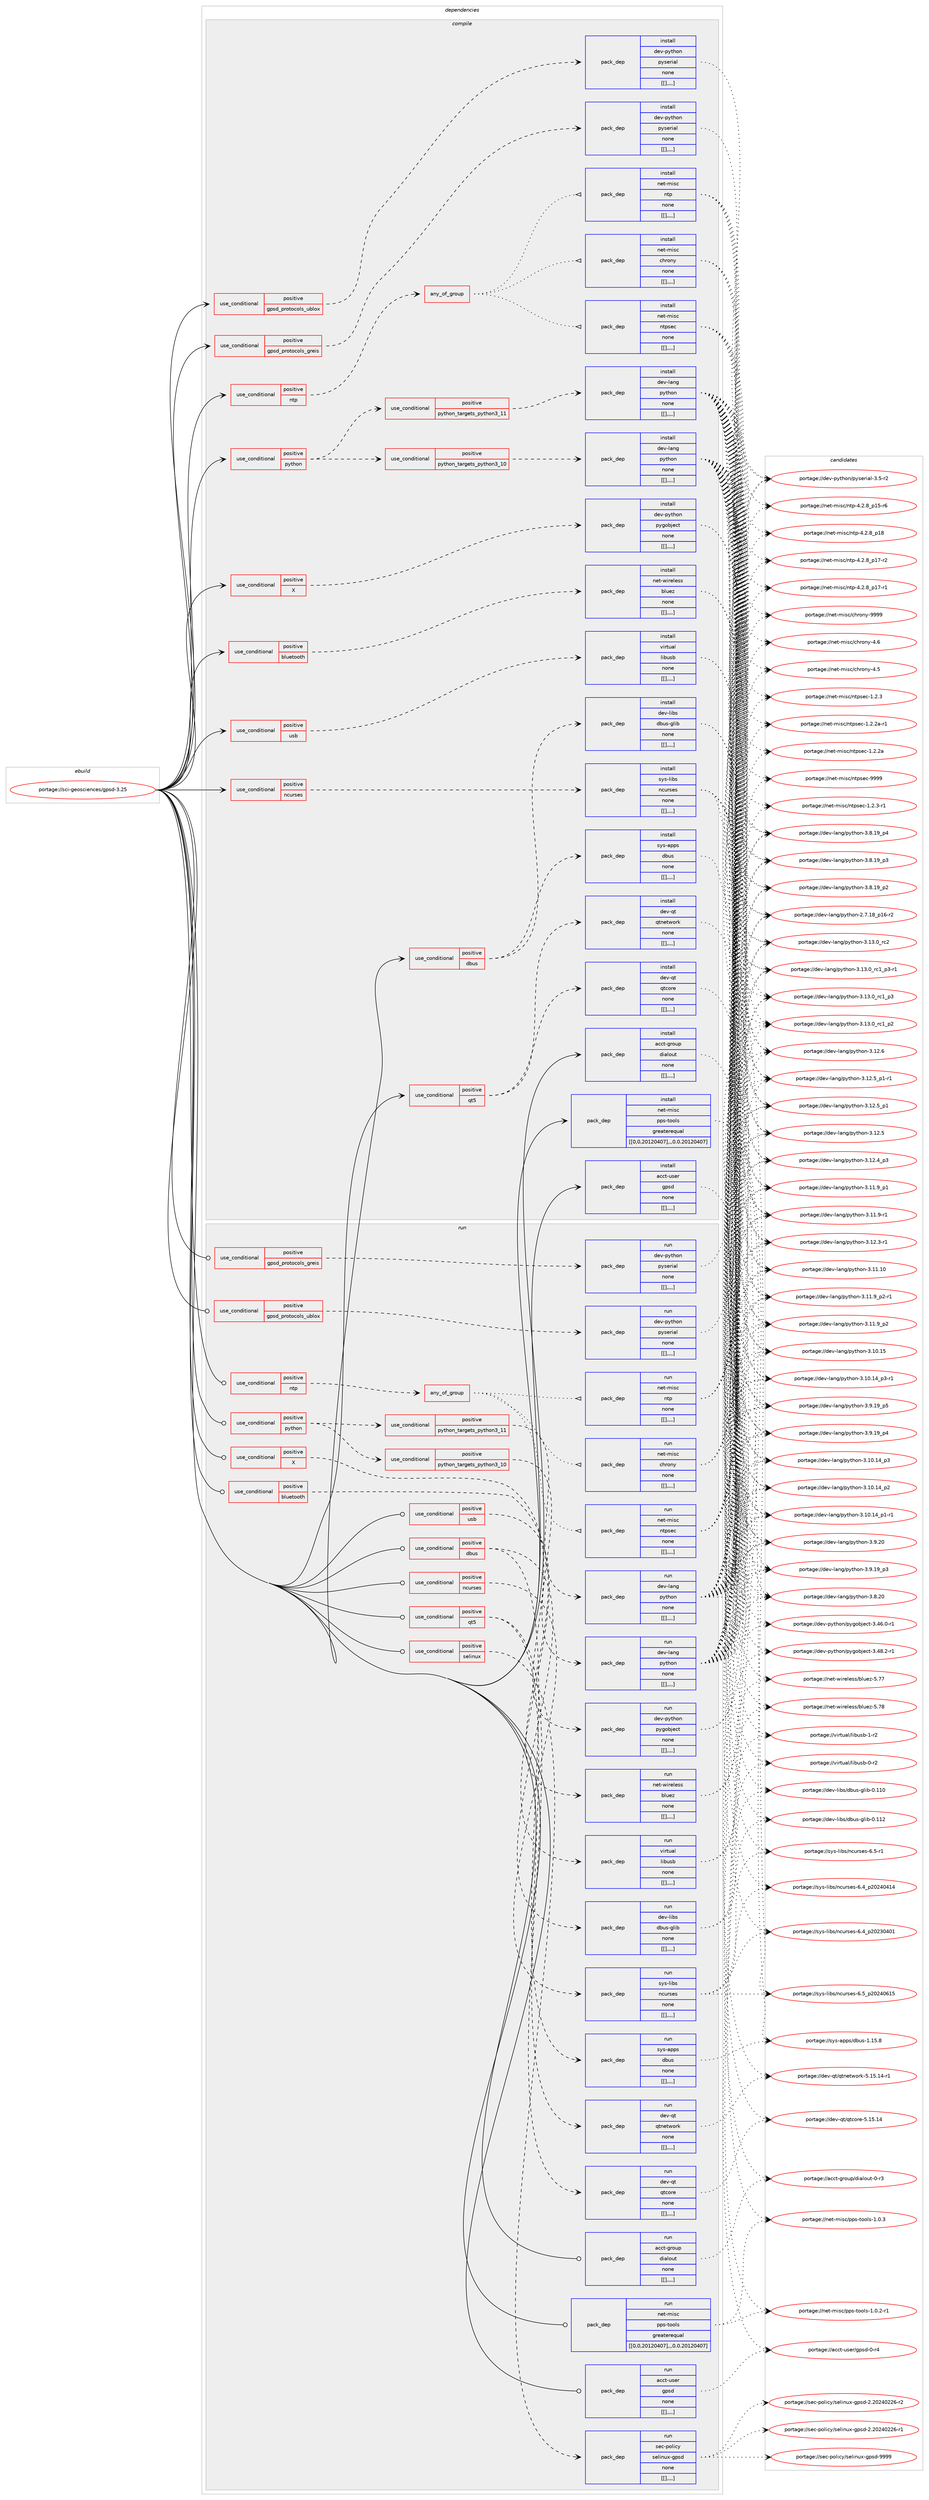 digraph prolog {

# *************
# Graph options
# *************

newrank=true;
concentrate=true;
compound=true;
graph [rankdir=LR,fontname=Helvetica,fontsize=10,ranksep=1.5];#, ranksep=2.5, nodesep=0.2];
edge  [arrowhead=vee];
node  [fontname=Helvetica,fontsize=10];

# **********
# The ebuild
# **********

subgraph cluster_leftcol {
color=gray;
label=<<i>ebuild</i>>;
id [label="portage://sci-geosciences/gpsd-3.25", color=red, width=4, href="../sci-geosciences/gpsd-3.25.svg"];
}

# ****************
# The dependencies
# ****************

subgraph cluster_midcol {
color=gray;
label=<<i>dependencies</i>>;
subgraph cluster_compile {
fillcolor="#eeeeee";
style=filled;
label=<<i>compile</i>>;
subgraph cond108553 {
dependency412404 [label=<<TABLE BORDER="0" CELLBORDER="1" CELLSPACING="0" CELLPADDING="4"><TR><TD ROWSPAN="3" CELLPADDING="10">use_conditional</TD></TR><TR><TD>positive</TD></TR><TR><TD>X</TD></TR></TABLE>>, shape=none, color=red];
subgraph pack300869 {
dependency412405 [label=<<TABLE BORDER="0" CELLBORDER="1" CELLSPACING="0" CELLPADDING="4" WIDTH="220"><TR><TD ROWSPAN="6" CELLPADDING="30">pack_dep</TD></TR><TR><TD WIDTH="110">install</TD></TR><TR><TD>dev-python</TD></TR><TR><TD>pygobject</TD></TR><TR><TD>none</TD></TR><TR><TD>[[],,,,]</TD></TR></TABLE>>, shape=none, color=blue];
}
dependency412404:e -> dependency412405:w [weight=20,style="dashed",arrowhead="vee"];
}
id:e -> dependency412404:w [weight=20,style="solid",arrowhead="vee"];
subgraph cond108554 {
dependency412406 [label=<<TABLE BORDER="0" CELLBORDER="1" CELLSPACING="0" CELLPADDING="4"><TR><TD ROWSPAN="3" CELLPADDING="10">use_conditional</TD></TR><TR><TD>positive</TD></TR><TR><TD>bluetooth</TD></TR></TABLE>>, shape=none, color=red];
subgraph pack300870 {
dependency412407 [label=<<TABLE BORDER="0" CELLBORDER="1" CELLSPACING="0" CELLPADDING="4" WIDTH="220"><TR><TD ROWSPAN="6" CELLPADDING="30">pack_dep</TD></TR><TR><TD WIDTH="110">install</TD></TR><TR><TD>net-wireless</TD></TR><TR><TD>bluez</TD></TR><TR><TD>none</TD></TR><TR><TD>[[],,,,]</TD></TR></TABLE>>, shape=none, color=blue];
}
dependency412406:e -> dependency412407:w [weight=20,style="dashed",arrowhead="vee"];
}
id:e -> dependency412406:w [weight=20,style="solid",arrowhead="vee"];
subgraph cond108555 {
dependency412408 [label=<<TABLE BORDER="0" CELLBORDER="1" CELLSPACING="0" CELLPADDING="4"><TR><TD ROWSPAN="3" CELLPADDING="10">use_conditional</TD></TR><TR><TD>positive</TD></TR><TR><TD>dbus</TD></TR></TABLE>>, shape=none, color=red];
subgraph pack300871 {
dependency412409 [label=<<TABLE BORDER="0" CELLBORDER="1" CELLSPACING="0" CELLPADDING="4" WIDTH="220"><TR><TD ROWSPAN="6" CELLPADDING="30">pack_dep</TD></TR><TR><TD WIDTH="110">install</TD></TR><TR><TD>sys-apps</TD></TR><TR><TD>dbus</TD></TR><TR><TD>none</TD></TR><TR><TD>[[],,,,]</TD></TR></TABLE>>, shape=none, color=blue];
}
dependency412408:e -> dependency412409:w [weight=20,style="dashed",arrowhead="vee"];
subgraph pack300872 {
dependency412410 [label=<<TABLE BORDER="0" CELLBORDER="1" CELLSPACING="0" CELLPADDING="4" WIDTH="220"><TR><TD ROWSPAN="6" CELLPADDING="30">pack_dep</TD></TR><TR><TD WIDTH="110">install</TD></TR><TR><TD>dev-libs</TD></TR><TR><TD>dbus-glib</TD></TR><TR><TD>none</TD></TR><TR><TD>[[],,,,]</TD></TR></TABLE>>, shape=none, color=blue];
}
dependency412408:e -> dependency412410:w [weight=20,style="dashed",arrowhead="vee"];
}
id:e -> dependency412408:w [weight=20,style="solid",arrowhead="vee"];
subgraph cond108556 {
dependency412411 [label=<<TABLE BORDER="0" CELLBORDER="1" CELLSPACING="0" CELLPADDING="4"><TR><TD ROWSPAN="3" CELLPADDING="10">use_conditional</TD></TR><TR><TD>positive</TD></TR><TR><TD>gpsd_protocols_greis</TD></TR></TABLE>>, shape=none, color=red];
subgraph pack300873 {
dependency412412 [label=<<TABLE BORDER="0" CELLBORDER="1" CELLSPACING="0" CELLPADDING="4" WIDTH="220"><TR><TD ROWSPAN="6" CELLPADDING="30">pack_dep</TD></TR><TR><TD WIDTH="110">install</TD></TR><TR><TD>dev-python</TD></TR><TR><TD>pyserial</TD></TR><TR><TD>none</TD></TR><TR><TD>[[],,,,]</TD></TR></TABLE>>, shape=none, color=blue];
}
dependency412411:e -> dependency412412:w [weight=20,style="dashed",arrowhead="vee"];
}
id:e -> dependency412411:w [weight=20,style="solid",arrowhead="vee"];
subgraph cond108557 {
dependency412413 [label=<<TABLE BORDER="0" CELLBORDER="1" CELLSPACING="0" CELLPADDING="4"><TR><TD ROWSPAN="3" CELLPADDING="10">use_conditional</TD></TR><TR><TD>positive</TD></TR><TR><TD>gpsd_protocols_ublox</TD></TR></TABLE>>, shape=none, color=red];
subgraph pack300874 {
dependency412414 [label=<<TABLE BORDER="0" CELLBORDER="1" CELLSPACING="0" CELLPADDING="4" WIDTH="220"><TR><TD ROWSPAN="6" CELLPADDING="30">pack_dep</TD></TR><TR><TD WIDTH="110">install</TD></TR><TR><TD>dev-python</TD></TR><TR><TD>pyserial</TD></TR><TR><TD>none</TD></TR><TR><TD>[[],,,,]</TD></TR></TABLE>>, shape=none, color=blue];
}
dependency412413:e -> dependency412414:w [weight=20,style="dashed",arrowhead="vee"];
}
id:e -> dependency412413:w [weight=20,style="solid",arrowhead="vee"];
subgraph cond108558 {
dependency412415 [label=<<TABLE BORDER="0" CELLBORDER="1" CELLSPACING="0" CELLPADDING="4"><TR><TD ROWSPAN="3" CELLPADDING="10">use_conditional</TD></TR><TR><TD>positive</TD></TR><TR><TD>ncurses</TD></TR></TABLE>>, shape=none, color=red];
subgraph pack300875 {
dependency412416 [label=<<TABLE BORDER="0" CELLBORDER="1" CELLSPACING="0" CELLPADDING="4" WIDTH="220"><TR><TD ROWSPAN="6" CELLPADDING="30">pack_dep</TD></TR><TR><TD WIDTH="110">install</TD></TR><TR><TD>sys-libs</TD></TR><TR><TD>ncurses</TD></TR><TR><TD>none</TD></TR><TR><TD>[[],,,,]</TD></TR></TABLE>>, shape=none, color=blue];
}
dependency412415:e -> dependency412416:w [weight=20,style="dashed",arrowhead="vee"];
}
id:e -> dependency412415:w [weight=20,style="solid",arrowhead="vee"];
subgraph cond108559 {
dependency412417 [label=<<TABLE BORDER="0" CELLBORDER="1" CELLSPACING="0" CELLPADDING="4"><TR><TD ROWSPAN="3" CELLPADDING="10">use_conditional</TD></TR><TR><TD>positive</TD></TR><TR><TD>ntp</TD></TR></TABLE>>, shape=none, color=red];
subgraph any2789 {
dependency412418 [label=<<TABLE BORDER="0" CELLBORDER="1" CELLSPACING="0" CELLPADDING="4"><TR><TD CELLPADDING="10">any_of_group</TD></TR></TABLE>>, shape=none, color=red];subgraph pack300876 {
dependency412419 [label=<<TABLE BORDER="0" CELLBORDER="1" CELLSPACING="0" CELLPADDING="4" WIDTH="220"><TR><TD ROWSPAN="6" CELLPADDING="30">pack_dep</TD></TR><TR><TD WIDTH="110">install</TD></TR><TR><TD>net-misc</TD></TR><TR><TD>ntp</TD></TR><TR><TD>none</TD></TR><TR><TD>[[],,,,]</TD></TR></TABLE>>, shape=none, color=blue];
}
dependency412418:e -> dependency412419:w [weight=20,style="dotted",arrowhead="oinv"];
subgraph pack300877 {
dependency412420 [label=<<TABLE BORDER="0" CELLBORDER="1" CELLSPACING="0" CELLPADDING="4" WIDTH="220"><TR><TD ROWSPAN="6" CELLPADDING="30">pack_dep</TD></TR><TR><TD WIDTH="110">install</TD></TR><TR><TD>net-misc</TD></TR><TR><TD>ntpsec</TD></TR><TR><TD>none</TD></TR><TR><TD>[[],,,,]</TD></TR></TABLE>>, shape=none, color=blue];
}
dependency412418:e -> dependency412420:w [weight=20,style="dotted",arrowhead="oinv"];
subgraph pack300878 {
dependency412421 [label=<<TABLE BORDER="0" CELLBORDER="1" CELLSPACING="0" CELLPADDING="4" WIDTH="220"><TR><TD ROWSPAN="6" CELLPADDING="30">pack_dep</TD></TR><TR><TD WIDTH="110">install</TD></TR><TR><TD>net-misc</TD></TR><TR><TD>chrony</TD></TR><TR><TD>none</TD></TR><TR><TD>[[],,,,]</TD></TR></TABLE>>, shape=none, color=blue];
}
dependency412418:e -> dependency412421:w [weight=20,style="dotted",arrowhead="oinv"];
}
dependency412417:e -> dependency412418:w [weight=20,style="dashed",arrowhead="vee"];
}
id:e -> dependency412417:w [weight=20,style="solid",arrowhead="vee"];
subgraph cond108560 {
dependency412422 [label=<<TABLE BORDER="0" CELLBORDER="1" CELLSPACING="0" CELLPADDING="4"><TR><TD ROWSPAN="3" CELLPADDING="10">use_conditional</TD></TR><TR><TD>positive</TD></TR><TR><TD>python</TD></TR></TABLE>>, shape=none, color=red];
subgraph cond108561 {
dependency412423 [label=<<TABLE BORDER="0" CELLBORDER="1" CELLSPACING="0" CELLPADDING="4"><TR><TD ROWSPAN="3" CELLPADDING="10">use_conditional</TD></TR><TR><TD>positive</TD></TR><TR><TD>python_targets_python3_10</TD></TR></TABLE>>, shape=none, color=red];
subgraph pack300879 {
dependency412424 [label=<<TABLE BORDER="0" CELLBORDER="1" CELLSPACING="0" CELLPADDING="4" WIDTH="220"><TR><TD ROWSPAN="6" CELLPADDING="30">pack_dep</TD></TR><TR><TD WIDTH="110">install</TD></TR><TR><TD>dev-lang</TD></TR><TR><TD>python</TD></TR><TR><TD>none</TD></TR><TR><TD>[[],,,,]</TD></TR></TABLE>>, shape=none, color=blue];
}
dependency412423:e -> dependency412424:w [weight=20,style="dashed",arrowhead="vee"];
}
dependency412422:e -> dependency412423:w [weight=20,style="dashed",arrowhead="vee"];
subgraph cond108562 {
dependency412425 [label=<<TABLE BORDER="0" CELLBORDER="1" CELLSPACING="0" CELLPADDING="4"><TR><TD ROWSPAN="3" CELLPADDING="10">use_conditional</TD></TR><TR><TD>positive</TD></TR><TR><TD>python_targets_python3_11</TD></TR></TABLE>>, shape=none, color=red];
subgraph pack300880 {
dependency412426 [label=<<TABLE BORDER="0" CELLBORDER="1" CELLSPACING="0" CELLPADDING="4" WIDTH="220"><TR><TD ROWSPAN="6" CELLPADDING="30">pack_dep</TD></TR><TR><TD WIDTH="110">install</TD></TR><TR><TD>dev-lang</TD></TR><TR><TD>python</TD></TR><TR><TD>none</TD></TR><TR><TD>[[],,,,]</TD></TR></TABLE>>, shape=none, color=blue];
}
dependency412425:e -> dependency412426:w [weight=20,style="dashed",arrowhead="vee"];
}
dependency412422:e -> dependency412425:w [weight=20,style="dashed",arrowhead="vee"];
}
id:e -> dependency412422:w [weight=20,style="solid",arrowhead="vee"];
subgraph cond108563 {
dependency412427 [label=<<TABLE BORDER="0" CELLBORDER="1" CELLSPACING="0" CELLPADDING="4"><TR><TD ROWSPAN="3" CELLPADDING="10">use_conditional</TD></TR><TR><TD>positive</TD></TR><TR><TD>qt5</TD></TR></TABLE>>, shape=none, color=red];
subgraph pack300881 {
dependency412428 [label=<<TABLE BORDER="0" CELLBORDER="1" CELLSPACING="0" CELLPADDING="4" WIDTH="220"><TR><TD ROWSPAN="6" CELLPADDING="30">pack_dep</TD></TR><TR><TD WIDTH="110">install</TD></TR><TR><TD>dev-qt</TD></TR><TR><TD>qtcore</TD></TR><TR><TD>none</TD></TR><TR><TD>[[],,,,]</TD></TR></TABLE>>, shape=none, color=blue];
}
dependency412427:e -> dependency412428:w [weight=20,style="dashed",arrowhead="vee"];
subgraph pack300882 {
dependency412429 [label=<<TABLE BORDER="0" CELLBORDER="1" CELLSPACING="0" CELLPADDING="4" WIDTH="220"><TR><TD ROWSPAN="6" CELLPADDING="30">pack_dep</TD></TR><TR><TD WIDTH="110">install</TD></TR><TR><TD>dev-qt</TD></TR><TR><TD>qtnetwork</TD></TR><TR><TD>none</TD></TR><TR><TD>[[],,,,]</TD></TR></TABLE>>, shape=none, color=blue];
}
dependency412427:e -> dependency412429:w [weight=20,style="dashed",arrowhead="vee"];
}
id:e -> dependency412427:w [weight=20,style="solid",arrowhead="vee"];
subgraph cond108564 {
dependency412430 [label=<<TABLE BORDER="0" CELLBORDER="1" CELLSPACING="0" CELLPADDING="4"><TR><TD ROWSPAN="3" CELLPADDING="10">use_conditional</TD></TR><TR><TD>positive</TD></TR><TR><TD>usb</TD></TR></TABLE>>, shape=none, color=red];
subgraph pack300883 {
dependency412431 [label=<<TABLE BORDER="0" CELLBORDER="1" CELLSPACING="0" CELLPADDING="4" WIDTH="220"><TR><TD ROWSPAN="6" CELLPADDING="30">pack_dep</TD></TR><TR><TD WIDTH="110">install</TD></TR><TR><TD>virtual</TD></TR><TR><TD>libusb</TD></TR><TR><TD>none</TD></TR><TR><TD>[[],,,,]</TD></TR></TABLE>>, shape=none, color=blue];
}
dependency412430:e -> dependency412431:w [weight=20,style="dashed",arrowhead="vee"];
}
id:e -> dependency412430:w [weight=20,style="solid",arrowhead="vee"];
subgraph pack300884 {
dependency412432 [label=<<TABLE BORDER="0" CELLBORDER="1" CELLSPACING="0" CELLPADDING="4" WIDTH="220"><TR><TD ROWSPAN="6" CELLPADDING="30">pack_dep</TD></TR><TR><TD WIDTH="110">install</TD></TR><TR><TD>acct-group</TD></TR><TR><TD>dialout</TD></TR><TR><TD>none</TD></TR><TR><TD>[[],,,,]</TD></TR></TABLE>>, shape=none, color=blue];
}
id:e -> dependency412432:w [weight=20,style="solid",arrowhead="vee"];
subgraph pack300885 {
dependency412433 [label=<<TABLE BORDER="0" CELLBORDER="1" CELLSPACING="0" CELLPADDING="4" WIDTH="220"><TR><TD ROWSPAN="6" CELLPADDING="30">pack_dep</TD></TR><TR><TD WIDTH="110">install</TD></TR><TR><TD>acct-user</TD></TR><TR><TD>gpsd</TD></TR><TR><TD>none</TD></TR><TR><TD>[[],,,,]</TD></TR></TABLE>>, shape=none, color=blue];
}
id:e -> dependency412433:w [weight=20,style="solid",arrowhead="vee"];
subgraph pack300886 {
dependency412434 [label=<<TABLE BORDER="0" CELLBORDER="1" CELLSPACING="0" CELLPADDING="4" WIDTH="220"><TR><TD ROWSPAN="6" CELLPADDING="30">pack_dep</TD></TR><TR><TD WIDTH="110">install</TD></TR><TR><TD>net-misc</TD></TR><TR><TD>pps-tools</TD></TR><TR><TD>greaterequal</TD></TR><TR><TD>[[0,0,20120407],,,0.0.20120407]</TD></TR></TABLE>>, shape=none, color=blue];
}
id:e -> dependency412434:w [weight=20,style="solid",arrowhead="vee"];
}
subgraph cluster_compileandrun {
fillcolor="#eeeeee";
style=filled;
label=<<i>compile and run</i>>;
}
subgraph cluster_run {
fillcolor="#eeeeee";
style=filled;
label=<<i>run</i>>;
subgraph cond108565 {
dependency412435 [label=<<TABLE BORDER="0" CELLBORDER="1" CELLSPACING="0" CELLPADDING="4"><TR><TD ROWSPAN="3" CELLPADDING="10">use_conditional</TD></TR><TR><TD>positive</TD></TR><TR><TD>X</TD></TR></TABLE>>, shape=none, color=red];
subgraph pack300887 {
dependency412436 [label=<<TABLE BORDER="0" CELLBORDER="1" CELLSPACING="0" CELLPADDING="4" WIDTH="220"><TR><TD ROWSPAN="6" CELLPADDING="30">pack_dep</TD></TR><TR><TD WIDTH="110">run</TD></TR><TR><TD>dev-python</TD></TR><TR><TD>pygobject</TD></TR><TR><TD>none</TD></TR><TR><TD>[[],,,,]</TD></TR></TABLE>>, shape=none, color=blue];
}
dependency412435:e -> dependency412436:w [weight=20,style="dashed",arrowhead="vee"];
}
id:e -> dependency412435:w [weight=20,style="solid",arrowhead="odot"];
subgraph cond108566 {
dependency412437 [label=<<TABLE BORDER="0" CELLBORDER="1" CELLSPACING="0" CELLPADDING="4"><TR><TD ROWSPAN="3" CELLPADDING="10">use_conditional</TD></TR><TR><TD>positive</TD></TR><TR><TD>bluetooth</TD></TR></TABLE>>, shape=none, color=red];
subgraph pack300888 {
dependency412438 [label=<<TABLE BORDER="0" CELLBORDER="1" CELLSPACING="0" CELLPADDING="4" WIDTH="220"><TR><TD ROWSPAN="6" CELLPADDING="30">pack_dep</TD></TR><TR><TD WIDTH="110">run</TD></TR><TR><TD>net-wireless</TD></TR><TR><TD>bluez</TD></TR><TR><TD>none</TD></TR><TR><TD>[[],,,,]</TD></TR></TABLE>>, shape=none, color=blue];
}
dependency412437:e -> dependency412438:w [weight=20,style="dashed",arrowhead="vee"];
}
id:e -> dependency412437:w [weight=20,style="solid",arrowhead="odot"];
subgraph cond108567 {
dependency412439 [label=<<TABLE BORDER="0" CELLBORDER="1" CELLSPACING="0" CELLPADDING="4"><TR><TD ROWSPAN="3" CELLPADDING="10">use_conditional</TD></TR><TR><TD>positive</TD></TR><TR><TD>dbus</TD></TR></TABLE>>, shape=none, color=red];
subgraph pack300889 {
dependency412440 [label=<<TABLE BORDER="0" CELLBORDER="1" CELLSPACING="0" CELLPADDING="4" WIDTH="220"><TR><TD ROWSPAN="6" CELLPADDING="30">pack_dep</TD></TR><TR><TD WIDTH="110">run</TD></TR><TR><TD>sys-apps</TD></TR><TR><TD>dbus</TD></TR><TR><TD>none</TD></TR><TR><TD>[[],,,,]</TD></TR></TABLE>>, shape=none, color=blue];
}
dependency412439:e -> dependency412440:w [weight=20,style="dashed",arrowhead="vee"];
subgraph pack300890 {
dependency412441 [label=<<TABLE BORDER="0" CELLBORDER="1" CELLSPACING="0" CELLPADDING="4" WIDTH="220"><TR><TD ROWSPAN="6" CELLPADDING="30">pack_dep</TD></TR><TR><TD WIDTH="110">run</TD></TR><TR><TD>dev-libs</TD></TR><TR><TD>dbus-glib</TD></TR><TR><TD>none</TD></TR><TR><TD>[[],,,,]</TD></TR></TABLE>>, shape=none, color=blue];
}
dependency412439:e -> dependency412441:w [weight=20,style="dashed",arrowhead="vee"];
}
id:e -> dependency412439:w [weight=20,style="solid",arrowhead="odot"];
subgraph cond108568 {
dependency412442 [label=<<TABLE BORDER="0" CELLBORDER="1" CELLSPACING="0" CELLPADDING="4"><TR><TD ROWSPAN="3" CELLPADDING="10">use_conditional</TD></TR><TR><TD>positive</TD></TR><TR><TD>gpsd_protocols_greis</TD></TR></TABLE>>, shape=none, color=red];
subgraph pack300891 {
dependency412443 [label=<<TABLE BORDER="0" CELLBORDER="1" CELLSPACING="0" CELLPADDING="4" WIDTH="220"><TR><TD ROWSPAN="6" CELLPADDING="30">pack_dep</TD></TR><TR><TD WIDTH="110">run</TD></TR><TR><TD>dev-python</TD></TR><TR><TD>pyserial</TD></TR><TR><TD>none</TD></TR><TR><TD>[[],,,,]</TD></TR></TABLE>>, shape=none, color=blue];
}
dependency412442:e -> dependency412443:w [weight=20,style="dashed",arrowhead="vee"];
}
id:e -> dependency412442:w [weight=20,style="solid",arrowhead="odot"];
subgraph cond108569 {
dependency412444 [label=<<TABLE BORDER="0" CELLBORDER="1" CELLSPACING="0" CELLPADDING="4"><TR><TD ROWSPAN="3" CELLPADDING="10">use_conditional</TD></TR><TR><TD>positive</TD></TR><TR><TD>gpsd_protocols_ublox</TD></TR></TABLE>>, shape=none, color=red];
subgraph pack300892 {
dependency412445 [label=<<TABLE BORDER="0" CELLBORDER="1" CELLSPACING="0" CELLPADDING="4" WIDTH="220"><TR><TD ROWSPAN="6" CELLPADDING="30">pack_dep</TD></TR><TR><TD WIDTH="110">run</TD></TR><TR><TD>dev-python</TD></TR><TR><TD>pyserial</TD></TR><TR><TD>none</TD></TR><TR><TD>[[],,,,]</TD></TR></TABLE>>, shape=none, color=blue];
}
dependency412444:e -> dependency412445:w [weight=20,style="dashed",arrowhead="vee"];
}
id:e -> dependency412444:w [weight=20,style="solid",arrowhead="odot"];
subgraph cond108570 {
dependency412446 [label=<<TABLE BORDER="0" CELLBORDER="1" CELLSPACING="0" CELLPADDING="4"><TR><TD ROWSPAN="3" CELLPADDING="10">use_conditional</TD></TR><TR><TD>positive</TD></TR><TR><TD>ncurses</TD></TR></TABLE>>, shape=none, color=red];
subgraph pack300893 {
dependency412447 [label=<<TABLE BORDER="0" CELLBORDER="1" CELLSPACING="0" CELLPADDING="4" WIDTH="220"><TR><TD ROWSPAN="6" CELLPADDING="30">pack_dep</TD></TR><TR><TD WIDTH="110">run</TD></TR><TR><TD>sys-libs</TD></TR><TR><TD>ncurses</TD></TR><TR><TD>none</TD></TR><TR><TD>[[],,,,]</TD></TR></TABLE>>, shape=none, color=blue];
}
dependency412446:e -> dependency412447:w [weight=20,style="dashed",arrowhead="vee"];
}
id:e -> dependency412446:w [weight=20,style="solid",arrowhead="odot"];
subgraph cond108571 {
dependency412448 [label=<<TABLE BORDER="0" CELLBORDER="1" CELLSPACING="0" CELLPADDING="4"><TR><TD ROWSPAN="3" CELLPADDING="10">use_conditional</TD></TR><TR><TD>positive</TD></TR><TR><TD>ntp</TD></TR></TABLE>>, shape=none, color=red];
subgraph any2790 {
dependency412449 [label=<<TABLE BORDER="0" CELLBORDER="1" CELLSPACING="0" CELLPADDING="4"><TR><TD CELLPADDING="10">any_of_group</TD></TR></TABLE>>, shape=none, color=red];subgraph pack300894 {
dependency412450 [label=<<TABLE BORDER="0" CELLBORDER="1" CELLSPACING="0" CELLPADDING="4" WIDTH="220"><TR><TD ROWSPAN="6" CELLPADDING="30">pack_dep</TD></TR><TR><TD WIDTH="110">run</TD></TR><TR><TD>net-misc</TD></TR><TR><TD>ntp</TD></TR><TR><TD>none</TD></TR><TR><TD>[[],,,,]</TD></TR></TABLE>>, shape=none, color=blue];
}
dependency412449:e -> dependency412450:w [weight=20,style="dotted",arrowhead="oinv"];
subgraph pack300895 {
dependency412451 [label=<<TABLE BORDER="0" CELLBORDER="1" CELLSPACING="0" CELLPADDING="4" WIDTH="220"><TR><TD ROWSPAN="6" CELLPADDING="30">pack_dep</TD></TR><TR><TD WIDTH="110">run</TD></TR><TR><TD>net-misc</TD></TR><TR><TD>ntpsec</TD></TR><TR><TD>none</TD></TR><TR><TD>[[],,,,]</TD></TR></TABLE>>, shape=none, color=blue];
}
dependency412449:e -> dependency412451:w [weight=20,style="dotted",arrowhead="oinv"];
subgraph pack300896 {
dependency412452 [label=<<TABLE BORDER="0" CELLBORDER="1" CELLSPACING="0" CELLPADDING="4" WIDTH="220"><TR><TD ROWSPAN="6" CELLPADDING="30">pack_dep</TD></TR><TR><TD WIDTH="110">run</TD></TR><TR><TD>net-misc</TD></TR><TR><TD>chrony</TD></TR><TR><TD>none</TD></TR><TR><TD>[[],,,,]</TD></TR></TABLE>>, shape=none, color=blue];
}
dependency412449:e -> dependency412452:w [weight=20,style="dotted",arrowhead="oinv"];
}
dependency412448:e -> dependency412449:w [weight=20,style="dashed",arrowhead="vee"];
}
id:e -> dependency412448:w [weight=20,style="solid",arrowhead="odot"];
subgraph cond108572 {
dependency412453 [label=<<TABLE BORDER="0" CELLBORDER="1" CELLSPACING="0" CELLPADDING="4"><TR><TD ROWSPAN="3" CELLPADDING="10">use_conditional</TD></TR><TR><TD>positive</TD></TR><TR><TD>python</TD></TR></TABLE>>, shape=none, color=red];
subgraph cond108573 {
dependency412454 [label=<<TABLE BORDER="0" CELLBORDER="1" CELLSPACING="0" CELLPADDING="4"><TR><TD ROWSPAN="3" CELLPADDING="10">use_conditional</TD></TR><TR><TD>positive</TD></TR><TR><TD>python_targets_python3_10</TD></TR></TABLE>>, shape=none, color=red];
subgraph pack300897 {
dependency412455 [label=<<TABLE BORDER="0" CELLBORDER="1" CELLSPACING="0" CELLPADDING="4" WIDTH="220"><TR><TD ROWSPAN="6" CELLPADDING="30">pack_dep</TD></TR><TR><TD WIDTH="110">run</TD></TR><TR><TD>dev-lang</TD></TR><TR><TD>python</TD></TR><TR><TD>none</TD></TR><TR><TD>[[],,,,]</TD></TR></TABLE>>, shape=none, color=blue];
}
dependency412454:e -> dependency412455:w [weight=20,style="dashed",arrowhead="vee"];
}
dependency412453:e -> dependency412454:w [weight=20,style="dashed",arrowhead="vee"];
subgraph cond108574 {
dependency412456 [label=<<TABLE BORDER="0" CELLBORDER="1" CELLSPACING="0" CELLPADDING="4"><TR><TD ROWSPAN="3" CELLPADDING="10">use_conditional</TD></TR><TR><TD>positive</TD></TR><TR><TD>python_targets_python3_11</TD></TR></TABLE>>, shape=none, color=red];
subgraph pack300898 {
dependency412457 [label=<<TABLE BORDER="0" CELLBORDER="1" CELLSPACING="0" CELLPADDING="4" WIDTH="220"><TR><TD ROWSPAN="6" CELLPADDING="30">pack_dep</TD></TR><TR><TD WIDTH="110">run</TD></TR><TR><TD>dev-lang</TD></TR><TR><TD>python</TD></TR><TR><TD>none</TD></TR><TR><TD>[[],,,,]</TD></TR></TABLE>>, shape=none, color=blue];
}
dependency412456:e -> dependency412457:w [weight=20,style="dashed",arrowhead="vee"];
}
dependency412453:e -> dependency412456:w [weight=20,style="dashed",arrowhead="vee"];
}
id:e -> dependency412453:w [weight=20,style="solid",arrowhead="odot"];
subgraph cond108575 {
dependency412458 [label=<<TABLE BORDER="0" CELLBORDER="1" CELLSPACING="0" CELLPADDING="4"><TR><TD ROWSPAN="3" CELLPADDING="10">use_conditional</TD></TR><TR><TD>positive</TD></TR><TR><TD>qt5</TD></TR></TABLE>>, shape=none, color=red];
subgraph pack300899 {
dependency412459 [label=<<TABLE BORDER="0" CELLBORDER="1" CELLSPACING="0" CELLPADDING="4" WIDTH="220"><TR><TD ROWSPAN="6" CELLPADDING="30">pack_dep</TD></TR><TR><TD WIDTH="110">run</TD></TR><TR><TD>dev-qt</TD></TR><TR><TD>qtcore</TD></TR><TR><TD>none</TD></TR><TR><TD>[[],,,,]</TD></TR></TABLE>>, shape=none, color=blue];
}
dependency412458:e -> dependency412459:w [weight=20,style="dashed",arrowhead="vee"];
subgraph pack300900 {
dependency412460 [label=<<TABLE BORDER="0" CELLBORDER="1" CELLSPACING="0" CELLPADDING="4" WIDTH="220"><TR><TD ROWSPAN="6" CELLPADDING="30">pack_dep</TD></TR><TR><TD WIDTH="110">run</TD></TR><TR><TD>dev-qt</TD></TR><TR><TD>qtnetwork</TD></TR><TR><TD>none</TD></TR><TR><TD>[[],,,,]</TD></TR></TABLE>>, shape=none, color=blue];
}
dependency412458:e -> dependency412460:w [weight=20,style="dashed",arrowhead="vee"];
}
id:e -> dependency412458:w [weight=20,style="solid",arrowhead="odot"];
subgraph cond108576 {
dependency412461 [label=<<TABLE BORDER="0" CELLBORDER="1" CELLSPACING="0" CELLPADDING="4"><TR><TD ROWSPAN="3" CELLPADDING="10">use_conditional</TD></TR><TR><TD>positive</TD></TR><TR><TD>selinux</TD></TR></TABLE>>, shape=none, color=red];
subgraph pack300901 {
dependency412462 [label=<<TABLE BORDER="0" CELLBORDER="1" CELLSPACING="0" CELLPADDING="4" WIDTH="220"><TR><TD ROWSPAN="6" CELLPADDING="30">pack_dep</TD></TR><TR><TD WIDTH="110">run</TD></TR><TR><TD>sec-policy</TD></TR><TR><TD>selinux-gpsd</TD></TR><TR><TD>none</TD></TR><TR><TD>[[],,,,]</TD></TR></TABLE>>, shape=none, color=blue];
}
dependency412461:e -> dependency412462:w [weight=20,style="dashed",arrowhead="vee"];
}
id:e -> dependency412461:w [weight=20,style="solid",arrowhead="odot"];
subgraph cond108577 {
dependency412463 [label=<<TABLE BORDER="0" CELLBORDER="1" CELLSPACING="0" CELLPADDING="4"><TR><TD ROWSPAN="3" CELLPADDING="10">use_conditional</TD></TR><TR><TD>positive</TD></TR><TR><TD>usb</TD></TR></TABLE>>, shape=none, color=red];
subgraph pack300902 {
dependency412464 [label=<<TABLE BORDER="0" CELLBORDER="1" CELLSPACING="0" CELLPADDING="4" WIDTH="220"><TR><TD ROWSPAN="6" CELLPADDING="30">pack_dep</TD></TR><TR><TD WIDTH="110">run</TD></TR><TR><TD>virtual</TD></TR><TR><TD>libusb</TD></TR><TR><TD>none</TD></TR><TR><TD>[[],,,,]</TD></TR></TABLE>>, shape=none, color=blue];
}
dependency412463:e -> dependency412464:w [weight=20,style="dashed",arrowhead="vee"];
}
id:e -> dependency412463:w [weight=20,style="solid",arrowhead="odot"];
subgraph pack300903 {
dependency412465 [label=<<TABLE BORDER="0" CELLBORDER="1" CELLSPACING="0" CELLPADDING="4" WIDTH="220"><TR><TD ROWSPAN="6" CELLPADDING="30">pack_dep</TD></TR><TR><TD WIDTH="110">run</TD></TR><TR><TD>acct-group</TD></TR><TR><TD>dialout</TD></TR><TR><TD>none</TD></TR><TR><TD>[[],,,,]</TD></TR></TABLE>>, shape=none, color=blue];
}
id:e -> dependency412465:w [weight=20,style="solid",arrowhead="odot"];
subgraph pack300904 {
dependency412466 [label=<<TABLE BORDER="0" CELLBORDER="1" CELLSPACING="0" CELLPADDING="4" WIDTH="220"><TR><TD ROWSPAN="6" CELLPADDING="30">pack_dep</TD></TR><TR><TD WIDTH="110">run</TD></TR><TR><TD>acct-user</TD></TR><TR><TD>gpsd</TD></TR><TR><TD>none</TD></TR><TR><TD>[[],,,,]</TD></TR></TABLE>>, shape=none, color=blue];
}
id:e -> dependency412466:w [weight=20,style="solid",arrowhead="odot"];
subgraph pack300905 {
dependency412467 [label=<<TABLE BORDER="0" CELLBORDER="1" CELLSPACING="0" CELLPADDING="4" WIDTH="220"><TR><TD ROWSPAN="6" CELLPADDING="30">pack_dep</TD></TR><TR><TD WIDTH="110">run</TD></TR><TR><TD>net-misc</TD></TR><TR><TD>pps-tools</TD></TR><TR><TD>greaterequal</TD></TR><TR><TD>[[0,0,20120407],,,0.0.20120407]</TD></TR></TABLE>>, shape=none, color=blue];
}
id:e -> dependency412467:w [weight=20,style="solid",arrowhead="odot"];
}
}

# **************
# The candidates
# **************

subgraph cluster_choices {
rank=same;
color=gray;
label=<<i>candidates</i>>;

subgraph choice300869 {
color=black;
nodesep=1;
choice10010111845112121116104111110471121211031119810610199116455146525646504511449 [label="portage://dev-python/pygobject-3.48.2-r1", color=red, width=4,href="../dev-python/pygobject-3.48.2-r1.svg"];
choice10010111845112121116104111110471121211031119810610199116455146525446484511449 [label="portage://dev-python/pygobject-3.46.0-r1", color=red, width=4,href="../dev-python/pygobject-3.46.0-r1.svg"];
dependency412405:e -> choice10010111845112121116104111110471121211031119810610199116455146525646504511449:w [style=dotted,weight="100"];
dependency412405:e -> choice10010111845112121116104111110471121211031119810610199116455146525446484511449:w [style=dotted,weight="100"];
}
subgraph choice300870 {
color=black;
nodesep=1;
choice1101011164511910511410110810111511547981081171011224553465556 [label="portage://net-wireless/bluez-5.78", color=red, width=4,href="../net-wireless/bluez-5.78.svg"];
choice1101011164511910511410110810111511547981081171011224553465555 [label="portage://net-wireless/bluez-5.77", color=red, width=4,href="../net-wireless/bluez-5.77.svg"];
dependency412407:e -> choice1101011164511910511410110810111511547981081171011224553465556:w [style=dotted,weight="100"];
dependency412407:e -> choice1101011164511910511410110810111511547981081171011224553465555:w [style=dotted,weight="100"];
}
subgraph choice300871 {
color=black;
nodesep=1;
choice1151211154597112112115471009811711545494649534656 [label="portage://sys-apps/dbus-1.15.8", color=red, width=4,href="../sys-apps/dbus-1.15.8.svg"];
dependency412409:e -> choice1151211154597112112115471009811711545494649534656:w [style=dotted,weight="100"];
}
subgraph choice300872 {
color=black;
nodesep=1;
choice100101118451081059811547100981171154510310810598454846494950 [label="portage://dev-libs/dbus-glib-0.112", color=red, width=4,href="../dev-libs/dbus-glib-0.112.svg"];
choice100101118451081059811547100981171154510310810598454846494948 [label="portage://dev-libs/dbus-glib-0.110", color=red, width=4,href="../dev-libs/dbus-glib-0.110.svg"];
dependency412410:e -> choice100101118451081059811547100981171154510310810598454846494950:w [style=dotted,weight="100"];
dependency412410:e -> choice100101118451081059811547100981171154510310810598454846494948:w [style=dotted,weight="100"];
}
subgraph choice300873 {
color=black;
nodesep=1;
choice100101118451121211161041111104711212111510111410597108455146534511450 [label="portage://dev-python/pyserial-3.5-r2", color=red, width=4,href="../dev-python/pyserial-3.5-r2.svg"];
dependency412412:e -> choice100101118451121211161041111104711212111510111410597108455146534511450:w [style=dotted,weight="100"];
}
subgraph choice300874 {
color=black;
nodesep=1;
choice100101118451121211161041111104711212111510111410597108455146534511450 [label="portage://dev-python/pyserial-3.5-r2", color=red, width=4,href="../dev-python/pyserial-3.5-r2.svg"];
dependency412414:e -> choice100101118451121211161041111104711212111510111410597108455146534511450:w [style=dotted,weight="100"];
}
subgraph choice300875 {
color=black;
nodesep=1;
choice1151211154510810598115471109911711411510111545544653951125048505248544953 [label="portage://sys-libs/ncurses-6.5_p20240615", color=red, width=4,href="../sys-libs/ncurses-6.5_p20240615.svg"];
choice11512111545108105981154711099117114115101115455446534511449 [label="portage://sys-libs/ncurses-6.5-r1", color=red, width=4,href="../sys-libs/ncurses-6.5-r1.svg"];
choice1151211154510810598115471109911711411510111545544652951125048505248524952 [label="portage://sys-libs/ncurses-6.4_p20240414", color=red, width=4,href="../sys-libs/ncurses-6.4_p20240414.svg"];
choice1151211154510810598115471109911711411510111545544652951125048505148524849 [label="portage://sys-libs/ncurses-6.4_p20230401", color=red, width=4,href="../sys-libs/ncurses-6.4_p20230401.svg"];
dependency412416:e -> choice1151211154510810598115471109911711411510111545544653951125048505248544953:w [style=dotted,weight="100"];
dependency412416:e -> choice11512111545108105981154711099117114115101115455446534511449:w [style=dotted,weight="100"];
dependency412416:e -> choice1151211154510810598115471109911711411510111545544652951125048505248524952:w [style=dotted,weight="100"];
dependency412416:e -> choice1151211154510810598115471109911711411510111545544652951125048505148524849:w [style=dotted,weight="100"];
}
subgraph choice300876 {
color=black;
nodesep=1;
choice110101116451091051159947110116112455246504656951124956 [label="portage://net-misc/ntp-4.2.8_p18", color=red, width=4,href="../net-misc/ntp-4.2.8_p18.svg"];
choice1101011164510910511599471101161124552465046569511249554511450 [label="portage://net-misc/ntp-4.2.8_p17-r2", color=red, width=4,href="../net-misc/ntp-4.2.8_p17-r2.svg"];
choice1101011164510910511599471101161124552465046569511249554511449 [label="portage://net-misc/ntp-4.2.8_p17-r1", color=red, width=4,href="../net-misc/ntp-4.2.8_p17-r1.svg"];
choice1101011164510910511599471101161124552465046569511249534511454 [label="portage://net-misc/ntp-4.2.8_p15-r6", color=red, width=4,href="../net-misc/ntp-4.2.8_p15-r6.svg"];
dependency412419:e -> choice110101116451091051159947110116112455246504656951124956:w [style=dotted,weight="100"];
dependency412419:e -> choice1101011164510910511599471101161124552465046569511249554511450:w [style=dotted,weight="100"];
dependency412419:e -> choice1101011164510910511599471101161124552465046569511249554511449:w [style=dotted,weight="100"];
dependency412419:e -> choice1101011164510910511599471101161124552465046569511249534511454:w [style=dotted,weight="100"];
}
subgraph choice300877 {
color=black;
nodesep=1;
choice110101116451091051159947110116112115101994557575757 [label="portage://net-misc/ntpsec-9999", color=red, width=4,href="../net-misc/ntpsec-9999.svg"];
choice110101116451091051159947110116112115101994549465046514511449 [label="portage://net-misc/ntpsec-1.2.3-r1", color=red, width=4,href="../net-misc/ntpsec-1.2.3-r1.svg"];
choice11010111645109105115994711011611211510199454946504651 [label="portage://net-misc/ntpsec-1.2.3", color=red, width=4,href="../net-misc/ntpsec-1.2.3.svg"];
choice11010111645109105115994711011611211510199454946504650974511449 [label="portage://net-misc/ntpsec-1.2.2a-r1", color=red, width=4,href="../net-misc/ntpsec-1.2.2a-r1.svg"];
choice1101011164510910511599471101161121151019945494650465097 [label="portage://net-misc/ntpsec-1.2.2a", color=red, width=4,href="../net-misc/ntpsec-1.2.2a.svg"];
dependency412420:e -> choice110101116451091051159947110116112115101994557575757:w [style=dotted,weight="100"];
dependency412420:e -> choice110101116451091051159947110116112115101994549465046514511449:w [style=dotted,weight="100"];
dependency412420:e -> choice11010111645109105115994711011611211510199454946504651:w [style=dotted,weight="100"];
dependency412420:e -> choice11010111645109105115994711011611211510199454946504650974511449:w [style=dotted,weight="100"];
dependency412420:e -> choice1101011164510910511599471101161121151019945494650465097:w [style=dotted,weight="100"];
}
subgraph choice300878 {
color=black;
nodesep=1;
choice110101116451091051159947991041141111101214557575757 [label="portage://net-misc/chrony-9999", color=red, width=4,href="../net-misc/chrony-9999.svg"];
choice1101011164510910511599479910411411111012145524654 [label="portage://net-misc/chrony-4.6", color=red, width=4,href="../net-misc/chrony-4.6.svg"];
choice1101011164510910511599479910411411111012145524653 [label="portage://net-misc/chrony-4.5", color=red, width=4,href="../net-misc/chrony-4.5.svg"];
dependency412421:e -> choice110101116451091051159947991041141111101214557575757:w [style=dotted,weight="100"];
dependency412421:e -> choice1101011164510910511599479910411411111012145524654:w [style=dotted,weight="100"];
dependency412421:e -> choice1101011164510910511599479910411411111012145524653:w [style=dotted,weight="100"];
}
subgraph choice300879 {
color=black;
nodesep=1;
choice10010111845108971101034711212111610411111045514649514648951149950 [label="portage://dev-lang/python-3.13.0_rc2", color=red, width=4,href="../dev-lang/python-3.13.0_rc2.svg"];
choice1001011184510897110103471121211161041111104551464951464895114994995112514511449 [label="portage://dev-lang/python-3.13.0_rc1_p3-r1", color=red, width=4,href="../dev-lang/python-3.13.0_rc1_p3-r1.svg"];
choice100101118451089711010347112121116104111110455146495146489511499499511251 [label="portage://dev-lang/python-3.13.0_rc1_p3", color=red, width=4,href="../dev-lang/python-3.13.0_rc1_p3.svg"];
choice100101118451089711010347112121116104111110455146495146489511499499511250 [label="portage://dev-lang/python-3.13.0_rc1_p2", color=red, width=4,href="../dev-lang/python-3.13.0_rc1_p2.svg"];
choice10010111845108971101034711212111610411111045514649504654 [label="portage://dev-lang/python-3.12.6", color=red, width=4,href="../dev-lang/python-3.12.6.svg"];
choice1001011184510897110103471121211161041111104551464950465395112494511449 [label="portage://dev-lang/python-3.12.5_p1-r1", color=red, width=4,href="../dev-lang/python-3.12.5_p1-r1.svg"];
choice100101118451089711010347112121116104111110455146495046539511249 [label="portage://dev-lang/python-3.12.5_p1", color=red, width=4,href="../dev-lang/python-3.12.5_p1.svg"];
choice10010111845108971101034711212111610411111045514649504653 [label="portage://dev-lang/python-3.12.5", color=red, width=4,href="../dev-lang/python-3.12.5.svg"];
choice100101118451089711010347112121116104111110455146495046529511251 [label="portage://dev-lang/python-3.12.4_p3", color=red, width=4,href="../dev-lang/python-3.12.4_p3.svg"];
choice100101118451089711010347112121116104111110455146495046514511449 [label="portage://dev-lang/python-3.12.3-r1", color=red, width=4,href="../dev-lang/python-3.12.3-r1.svg"];
choice1001011184510897110103471121211161041111104551464949464948 [label="portage://dev-lang/python-3.11.10", color=red, width=4,href="../dev-lang/python-3.11.10.svg"];
choice1001011184510897110103471121211161041111104551464949465795112504511449 [label="portage://dev-lang/python-3.11.9_p2-r1", color=red, width=4,href="../dev-lang/python-3.11.9_p2-r1.svg"];
choice100101118451089711010347112121116104111110455146494946579511250 [label="portage://dev-lang/python-3.11.9_p2", color=red, width=4,href="../dev-lang/python-3.11.9_p2.svg"];
choice100101118451089711010347112121116104111110455146494946579511249 [label="portage://dev-lang/python-3.11.9_p1", color=red, width=4,href="../dev-lang/python-3.11.9_p1.svg"];
choice100101118451089711010347112121116104111110455146494946574511449 [label="portage://dev-lang/python-3.11.9-r1", color=red, width=4,href="../dev-lang/python-3.11.9-r1.svg"];
choice1001011184510897110103471121211161041111104551464948464953 [label="portage://dev-lang/python-3.10.15", color=red, width=4,href="../dev-lang/python-3.10.15.svg"];
choice100101118451089711010347112121116104111110455146494846495295112514511449 [label="portage://dev-lang/python-3.10.14_p3-r1", color=red, width=4,href="../dev-lang/python-3.10.14_p3-r1.svg"];
choice10010111845108971101034711212111610411111045514649484649529511251 [label="portage://dev-lang/python-3.10.14_p3", color=red, width=4,href="../dev-lang/python-3.10.14_p3.svg"];
choice10010111845108971101034711212111610411111045514649484649529511250 [label="portage://dev-lang/python-3.10.14_p2", color=red, width=4,href="../dev-lang/python-3.10.14_p2.svg"];
choice100101118451089711010347112121116104111110455146494846495295112494511449 [label="portage://dev-lang/python-3.10.14_p1-r1", color=red, width=4,href="../dev-lang/python-3.10.14_p1-r1.svg"];
choice10010111845108971101034711212111610411111045514657465048 [label="portage://dev-lang/python-3.9.20", color=red, width=4,href="../dev-lang/python-3.9.20.svg"];
choice100101118451089711010347112121116104111110455146574649579511253 [label="portage://dev-lang/python-3.9.19_p5", color=red, width=4,href="../dev-lang/python-3.9.19_p5.svg"];
choice100101118451089711010347112121116104111110455146574649579511252 [label="portage://dev-lang/python-3.9.19_p4", color=red, width=4,href="../dev-lang/python-3.9.19_p4.svg"];
choice100101118451089711010347112121116104111110455146574649579511251 [label="portage://dev-lang/python-3.9.19_p3", color=red, width=4,href="../dev-lang/python-3.9.19_p3.svg"];
choice10010111845108971101034711212111610411111045514656465048 [label="portage://dev-lang/python-3.8.20", color=red, width=4,href="../dev-lang/python-3.8.20.svg"];
choice100101118451089711010347112121116104111110455146564649579511252 [label="portage://dev-lang/python-3.8.19_p4", color=red, width=4,href="../dev-lang/python-3.8.19_p4.svg"];
choice100101118451089711010347112121116104111110455146564649579511251 [label="portage://dev-lang/python-3.8.19_p3", color=red, width=4,href="../dev-lang/python-3.8.19_p3.svg"];
choice100101118451089711010347112121116104111110455146564649579511250 [label="portage://dev-lang/python-3.8.19_p2", color=red, width=4,href="../dev-lang/python-3.8.19_p2.svg"];
choice100101118451089711010347112121116104111110455046554649569511249544511450 [label="portage://dev-lang/python-2.7.18_p16-r2", color=red, width=4,href="../dev-lang/python-2.7.18_p16-r2.svg"];
dependency412424:e -> choice10010111845108971101034711212111610411111045514649514648951149950:w [style=dotted,weight="100"];
dependency412424:e -> choice1001011184510897110103471121211161041111104551464951464895114994995112514511449:w [style=dotted,weight="100"];
dependency412424:e -> choice100101118451089711010347112121116104111110455146495146489511499499511251:w [style=dotted,weight="100"];
dependency412424:e -> choice100101118451089711010347112121116104111110455146495146489511499499511250:w [style=dotted,weight="100"];
dependency412424:e -> choice10010111845108971101034711212111610411111045514649504654:w [style=dotted,weight="100"];
dependency412424:e -> choice1001011184510897110103471121211161041111104551464950465395112494511449:w [style=dotted,weight="100"];
dependency412424:e -> choice100101118451089711010347112121116104111110455146495046539511249:w [style=dotted,weight="100"];
dependency412424:e -> choice10010111845108971101034711212111610411111045514649504653:w [style=dotted,weight="100"];
dependency412424:e -> choice100101118451089711010347112121116104111110455146495046529511251:w [style=dotted,weight="100"];
dependency412424:e -> choice100101118451089711010347112121116104111110455146495046514511449:w [style=dotted,weight="100"];
dependency412424:e -> choice1001011184510897110103471121211161041111104551464949464948:w [style=dotted,weight="100"];
dependency412424:e -> choice1001011184510897110103471121211161041111104551464949465795112504511449:w [style=dotted,weight="100"];
dependency412424:e -> choice100101118451089711010347112121116104111110455146494946579511250:w [style=dotted,weight="100"];
dependency412424:e -> choice100101118451089711010347112121116104111110455146494946579511249:w [style=dotted,weight="100"];
dependency412424:e -> choice100101118451089711010347112121116104111110455146494946574511449:w [style=dotted,weight="100"];
dependency412424:e -> choice1001011184510897110103471121211161041111104551464948464953:w [style=dotted,weight="100"];
dependency412424:e -> choice100101118451089711010347112121116104111110455146494846495295112514511449:w [style=dotted,weight="100"];
dependency412424:e -> choice10010111845108971101034711212111610411111045514649484649529511251:w [style=dotted,weight="100"];
dependency412424:e -> choice10010111845108971101034711212111610411111045514649484649529511250:w [style=dotted,weight="100"];
dependency412424:e -> choice100101118451089711010347112121116104111110455146494846495295112494511449:w [style=dotted,weight="100"];
dependency412424:e -> choice10010111845108971101034711212111610411111045514657465048:w [style=dotted,weight="100"];
dependency412424:e -> choice100101118451089711010347112121116104111110455146574649579511253:w [style=dotted,weight="100"];
dependency412424:e -> choice100101118451089711010347112121116104111110455146574649579511252:w [style=dotted,weight="100"];
dependency412424:e -> choice100101118451089711010347112121116104111110455146574649579511251:w [style=dotted,weight="100"];
dependency412424:e -> choice10010111845108971101034711212111610411111045514656465048:w [style=dotted,weight="100"];
dependency412424:e -> choice100101118451089711010347112121116104111110455146564649579511252:w [style=dotted,weight="100"];
dependency412424:e -> choice100101118451089711010347112121116104111110455146564649579511251:w [style=dotted,weight="100"];
dependency412424:e -> choice100101118451089711010347112121116104111110455146564649579511250:w [style=dotted,weight="100"];
dependency412424:e -> choice100101118451089711010347112121116104111110455046554649569511249544511450:w [style=dotted,weight="100"];
}
subgraph choice300880 {
color=black;
nodesep=1;
choice10010111845108971101034711212111610411111045514649514648951149950 [label="portage://dev-lang/python-3.13.0_rc2", color=red, width=4,href="../dev-lang/python-3.13.0_rc2.svg"];
choice1001011184510897110103471121211161041111104551464951464895114994995112514511449 [label="portage://dev-lang/python-3.13.0_rc1_p3-r1", color=red, width=4,href="../dev-lang/python-3.13.0_rc1_p3-r1.svg"];
choice100101118451089711010347112121116104111110455146495146489511499499511251 [label="portage://dev-lang/python-3.13.0_rc1_p3", color=red, width=4,href="../dev-lang/python-3.13.0_rc1_p3.svg"];
choice100101118451089711010347112121116104111110455146495146489511499499511250 [label="portage://dev-lang/python-3.13.0_rc1_p2", color=red, width=4,href="../dev-lang/python-3.13.0_rc1_p2.svg"];
choice10010111845108971101034711212111610411111045514649504654 [label="portage://dev-lang/python-3.12.6", color=red, width=4,href="../dev-lang/python-3.12.6.svg"];
choice1001011184510897110103471121211161041111104551464950465395112494511449 [label="portage://dev-lang/python-3.12.5_p1-r1", color=red, width=4,href="../dev-lang/python-3.12.5_p1-r1.svg"];
choice100101118451089711010347112121116104111110455146495046539511249 [label="portage://dev-lang/python-3.12.5_p1", color=red, width=4,href="../dev-lang/python-3.12.5_p1.svg"];
choice10010111845108971101034711212111610411111045514649504653 [label="portage://dev-lang/python-3.12.5", color=red, width=4,href="../dev-lang/python-3.12.5.svg"];
choice100101118451089711010347112121116104111110455146495046529511251 [label="portage://dev-lang/python-3.12.4_p3", color=red, width=4,href="../dev-lang/python-3.12.4_p3.svg"];
choice100101118451089711010347112121116104111110455146495046514511449 [label="portage://dev-lang/python-3.12.3-r1", color=red, width=4,href="../dev-lang/python-3.12.3-r1.svg"];
choice1001011184510897110103471121211161041111104551464949464948 [label="portage://dev-lang/python-3.11.10", color=red, width=4,href="../dev-lang/python-3.11.10.svg"];
choice1001011184510897110103471121211161041111104551464949465795112504511449 [label="portage://dev-lang/python-3.11.9_p2-r1", color=red, width=4,href="../dev-lang/python-3.11.9_p2-r1.svg"];
choice100101118451089711010347112121116104111110455146494946579511250 [label="portage://dev-lang/python-3.11.9_p2", color=red, width=4,href="../dev-lang/python-3.11.9_p2.svg"];
choice100101118451089711010347112121116104111110455146494946579511249 [label="portage://dev-lang/python-3.11.9_p1", color=red, width=4,href="../dev-lang/python-3.11.9_p1.svg"];
choice100101118451089711010347112121116104111110455146494946574511449 [label="portage://dev-lang/python-3.11.9-r1", color=red, width=4,href="../dev-lang/python-3.11.9-r1.svg"];
choice1001011184510897110103471121211161041111104551464948464953 [label="portage://dev-lang/python-3.10.15", color=red, width=4,href="../dev-lang/python-3.10.15.svg"];
choice100101118451089711010347112121116104111110455146494846495295112514511449 [label="portage://dev-lang/python-3.10.14_p3-r1", color=red, width=4,href="../dev-lang/python-3.10.14_p3-r1.svg"];
choice10010111845108971101034711212111610411111045514649484649529511251 [label="portage://dev-lang/python-3.10.14_p3", color=red, width=4,href="../dev-lang/python-3.10.14_p3.svg"];
choice10010111845108971101034711212111610411111045514649484649529511250 [label="portage://dev-lang/python-3.10.14_p2", color=red, width=4,href="../dev-lang/python-3.10.14_p2.svg"];
choice100101118451089711010347112121116104111110455146494846495295112494511449 [label="portage://dev-lang/python-3.10.14_p1-r1", color=red, width=4,href="../dev-lang/python-3.10.14_p1-r1.svg"];
choice10010111845108971101034711212111610411111045514657465048 [label="portage://dev-lang/python-3.9.20", color=red, width=4,href="../dev-lang/python-3.9.20.svg"];
choice100101118451089711010347112121116104111110455146574649579511253 [label="portage://dev-lang/python-3.9.19_p5", color=red, width=4,href="../dev-lang/python-3.9.19_p5.svg"];
choice100101118451089711010347112121116104111110455146574649579511252 [label="portage://dev-lang/python-3.9.19_p4", color=red, width=4,href="../dev-lang/python-3.9.19_p4.svg"];
choice100101118451089711010347112121116104111110455146574649579511251 [label="portage://dev-lang/python-3.9.19_p3", color=red, width=4,href="../dev-lang/python-3.9.19_p3.svg"];
choice10010111845108971101034711212111610411111045514656465048 [label="portage://dev-lang/python-3.8.20", color=red, width=4,href="../dev-lang/python-3.8.20.svg"];
choice100101118451089711010347112121116104111110455146564649579511252 [label="portage://dev-lang/python-3.8.19_p4", color=red, width=4,href="../dev-lang/python-3.8.19_p4.svg"];
choice100101118451089711010347112121116104111110455146564649579511251 [label="portage://dev-lang/python-3.8.19_p3", color=red, width=4,href="../dev-lang/python-3.8.19_p3.svg"];
choice100101118451089711010347112121116104111110455146564649579511250 [label="portage://dev-lang/python-3.8.19_p2", color=red, width=4,href="../dev-lang/python-3.8.19_p2.svg"];
choice100101118451089711010347112121116104111110455046554649569511249544511450 [label="portage://dev-lang/python-2.7.18_p16-r2", color=red, width=4,href="../dev-lang/python-2.7.18_p16-r2.svg"];
dependency412426:e -> choice10010111845108971101034711212111610411111045514649514648951149950:w [style=dotted,weight="100"];
dependency412426:e -> choice1001011184510897110103471121211161041111104551464951464895114994995112514511449:w [style=dotted,weight="100"];
dependency412426:e -> choice100101118451089711010347112121116104111110455146495146489511499499511251:w [style=dotted,weight="100"];
dependency412426:e -> choice100101118451089711010347112121116104111110455146495146489511499499511250:w [style=dotted,weight="100"];
dependency412426:e -> choice10010111845108971101034711212111610411111045514649504654:w [style=dotted,weight="100"];
dependency412426:e -> choice1001011184510897110103471121211161041111104551464950465395112494511449:w [style=dotted,weight="100"];
dependency412426:e -> choice100101118451089711010347112121116104111110455146495046539511249:w [style=dotted,weight="100"];
dependency412426:e -> choice10010111845108971101034711212111610411111045514649504653:w [style=dotted,weight="100"];
dependency412426:e -> choice100101118451089711010347112121116104111110455146495046529511251:w [style=dotted,weight="100"];
dependency412426:e -> choice100101118451089711010347112121116104111110455146495046514511449:w [style=dotted,weight="100"];
dependency412426:e -> choice1001011184510897110103471121211161041111104551464949464948:w [style=dotted,weight="100"];
dependency412426:e -> choice1001011184510897110103471121211161041111104551464949465795112504511449:w [style=dotted,weight="100"];
dependency412426:e -> choice100101118451089711010347112121116104111110455146494946579511250:w [style=dotted,weight="100"];
dependency412426:e -> choice100101118451089711010347112121116104111110455146494946579511249:w [style=dotted,weight="100"];
dependency412426:e -> choice100101118451089711010347112121116104111110455146494946574511449:w [style=dotted,weight="100"];
dependency412426:e -> choice1001011184510897110103471121211161041111104551464948464953:w [style=dotted,weight="100"];
dependency412426:e -> choice100101118451089711010347112121116104111110455146494846495295112514511449:w [style=dotted,weight="100"];
dependency412426:e -> choice10010111845108971101034711212111610411111045514649484649529511251:w [style=dotted,weight="100"];
dependency412426:e -> choice10010111845108971101034711212111610411111045514649484649529511250:w [style=dotted,weight="100"];
dependency412426:e -> choice100101118451089711010347112121116104111110455146494846495295112494511449:w [style=dotted,weight="100"];
dependency412426:e -> choice10010111845108971101034711212111610411111045514657465048:w [style=dotted,weight="100"];
dependency412426:e -> choice100101118451089711010347112121116104111110455146574649579511253:w [style=dotted,weight="100"];
dependency412426:e -> choice100101118451089711010347112121116104111110455146574649579511252:w [style=dotted,weight="100"];
dependency412426:e -> choice100101118451089711010347112121116104111110455146574649579511251:w [style=dotted,weight="100"];
dependency412426:e -> choice10010111845108971101034711212111610411111045514656465048:w [style=dotted,weight="100"];
dependency412426:e -> choice100101118451089711010347112121116104111110455146564649579511252:w [style=dotted,weight="100"];
dependency412426:e -> choice100101118451089711010347112121116104111110455146564649579511251:w [style=dotted,weight="100"];
dependency412426:e -> choice100101118451089711010347112121116104111110455146564649579511250:w [style=dotted,weight="100"];
dependency412426:e -> choice100101118451089711010347112121116104111110455046554649569511249544511450:w [style=dotted,weight="100"];
}
subgraph choice300881 {
color=black;
nodesep=1;
choice1001011184511311647113116991111141014553464953464952 [label="portage://dev-qt/qtcore-5.15.14", color=red, width=4,href="../dev-qt/qtcore-5.15.14.svg"];
dependency412428:e -> choice1001011184511311647113116991111141014553464953464952:w [style=dotted,weight="100"];
}
subgraph choice300882 {
color=black;
nodesep=1;
choice100101118451131164711311611010111611911111410745534649534649524511449 [label="portage://dev-qt/qtnetwork-5.15.14-r1", color=red, width=4,href="../dev-qt/qtnetwork-5.15.14-r1.svg"];
dependency412429:e -> choice100101118451131164711311611010111611911111410745534649534649524511449:w [style=dotted,weight="100"];
}
subgraph choice300883 {
color=black;
nodesep=1;
choice1181051141161179710847108105981171159845494511450 [label="portage://virtual/libusb-1-r2", color=red, width=4,href="../virtual/libusb-1-r2.svg"];
choice1181051141161179710847108105981171159845484511450 [label="portage://virtual/libusb-0-r2", color=red, width=4,href="../virtual/libusb-0-r2.svg"];
dependency412431:e -> choice1181051141161179710847108105981171159845494511450:w [style=dotted,weight="100"];
dependency412431:e -> choice1181051141161179710847108105981171159845484511450:w [style=dotted,weight="100"];
}
subgraph choice300884 {
color=black;
nodesep=1;
choice97999911645103114111117112471001059710811111711645484511451 [label="portage://acct-group/dialout-0-r3", color=red, width=4,href="../acct-group/dialout-0-r3.svg"];
dependency412432:e -> choice97999911645103114111117112471001059710811111711645484511451:w [style=dotted,weight="100"];
}
subgraph choice300885 {
color=black;
nodesep=1;
choice979999116451171151011144710311211510045484511452 [label="portage://acct-user/gpsd-0-r4", color=red, width=4,href="../acct-user/gpsd-0-r4.svg"];
dependency412433:e -> choice979999116451171151011144710311211510045484511452:w [style=dotted,weight="100"];
}
subgraph choice300886 {
color=black;
nodesep=1;
choice11010111645109105115994711211211545116111111108115454946484651 [label="portage://net-misc/pps-tools-1.0.3", color=red, width=4,href="../net-misc/pps-tools-1.0.3.svg"];
choice110101116451091051159947112112115451161111111081154549464846504511449 [label="portage://net-misc/pps-tools-1.0.2-r1", color=red, width=4,href="../net-misc/pps-tools-1.0.2-r1.svg"];
dependency412434:e -> choice11010111645109105115994711211211545116111111108115454946484651:w [style=dotted,weight="100"];
dependency412434:e -> choice110101116451091051159947112112115451161111111081154549464846504511449:w [style=dotted,weight="100"];
}
subgraph choice300887 {
color=black;
nodesep=1;
choice10010111845112121116104111110471121211031119810610199116455146525646504511449 [label="portage://dev-python/pygobject-3.48.2-r1", color=red, width=4,href="../dev-python/pygobject-3.48.2-r1.svg"];
choice10010111845112121116104111110471121211031119810610199116455146525446484511449 [label="portage://dev-python/pygobject-3.46.0-r1", color=red, width=4,href="../dev-python/pygobject-3.46.0-r1.svg"];
dependency412436:e -> choice10010111845112121116104111110471121211031119810610199116455146525646504511449:w [style=dotted,weight="100"];
dependency412436:e -> choice10010111845112121116104111110471121211031119810610199116455146525446484511449:w [style=dotted,weight="100"];
}
subgraph choice300888 {
color=black;
nodesep=1;
choice1101011164511910511410110810111511547981081171011224553465556 [label="portage://net-wireless/bluez-5.78", color=red, width=4,href="../net-wireless/bluez-5.78.svg"];
choice1101011164511910511410110810111511547981081171011224553465555 [label="portage://net-wireless/bluez-5.77", color=red, width=4,href="../net-wireless/bluez-5.77.svg"];
dependency412438:e -> choice1101011164511910511410110810111511547981081171011224553465556:w [style=dotted,weight="100"];
dependency412438:e -> choice1101011164511910511410110810111511547981081171011224553465555:w [style=dotted,weight="100"];
}
subgraph choice300889 {
color=black;
nodesep=1;
choice1151211154597112112115471009811711545494649534656 [label="portage://sys-apps/dbus-1.15.8", color=red, width=4,href="../sys-apps/dbus-1.15.8.svg"];
dependency412440:e -> choice1151211154597112112115471009811711545494649534656:w [style=dotted,weight="100"];
}
subgraph choice300890 {
color=black;
nodesep=1;
choice100101118451081059811547100981171154510310810598454846494950 [label="portage://dev-libs/dbus-glib-0.112", color=red, width=4,href="../dev-libs/dbus-glib-0.112.svg"];
choice100101118451081059811547100981171154510310810598454846494948 [label="portage://dev-libs/dbus-glib-0.110", color=red, width=4,href="../dev-libs/dbus-glib-0.110.svg"];
dependency412441:e -> choice100101118451081059811547100981171154510310810598454846494950:w [style=dotted,weight="100"];
dependency412441:e -> choice100101118451081059811547100981171154510310810598454846494948:w [style=dotted,weight="100"];
}
subgraph choice300891 {
color=black;
nodesep=1;
choice100101118451121211161041111104711212111510111410597108455146534511450 [label="portage://dev-python/pyserial-3.5-r2", color=red, width=4,href="../dev-python/pyserial-3.5-r2.svg"];
dependency412443:e -> choice100101118451121211161041111104711212111510111410597108455146534511450:w [style=dotted,weight="100"];
}
subgraph choice300892 {
color=black;
nodesep=1;
choice100101118451121211161041111104711212111510111410597108455146534511450 [label="portage://dev-python/pyserial-3.5-r2", color=red, width=4,href="../dev-python/pyserial-3.5-r2.svg"];
dependency412445:e -> choice100101118451121211161041111104711212111510111410597108455146534511450:w [style=dotted,weight="100"];
}
subgraph choice300893 {
color=black;
nodesep=1;
choice1151211154510810598115471109911711411510111545544653951125048505248544953 [label="portage://sys-libs/ncurses-6.5_p20240615", color=red, width=4,href="../sys-libs/ncurses-6.5_p20240615.svg"];
choice11512111545108105981154711099117114115101115455446534511449 [label="portage://sys-libs/ncurses-6.5-r1", color=red, width=4,href="../sys-libs/ncurses-6.5-r1.svg"];
choice1151211154510810598115471109911711411510111545544652951125048505248524952 [label="portage://sys-libs/ncurses-6.4_p20240414", color=red, width=4,href="../sys-libs/ncurses-6.4_p20240414.svg"];
choice1151211154510810598115471109911711411510111545544652951125048505148524849 [label="portage://sys-libs/ncurses-6.4_p20230401", color=red, width=4,href="../sys-libs/ncurses-6.4_p20230401.svg"];
dependency412447:e -> choice1151211154510810598115471109911711411510111545544653951125048505248544953:w [style=dotted,weight="100"];
dependency412447:e -> choice11512111545108105981154711099117114115101115455446534511449:w [style=dotted,weight="100"];
dependency412447:e -> choice1151211154510810598115471109911711411510111545544652951125048505248524952:w [style=dotted,weight="100"];
dependency412447:e -> choice1151211154510810598115471109911711411510111545544652951125048505148524849:w [style=dotted,weight="100"];
}
subgraph choice300894 {
color=black;
nodesep=1;
choice110101116451091051159947110116112455246504656951124956 [label="portage://net-misc/ntp-4.2.8_p18", color=red, width=4,href="../net-misc/ntp-4.2.8_p18.svg"];
choice1101011164510910511599471101161124552465046569511249554511450 [label="portage://net-misc/ntp-4.2.8_p17-r2", color=red, width=4,href="../net-misc/ntp-4.2.8_p17-r2.svg"];
choice1101011164510910511599471101161124552465046569511249554511449 [label="portage://net-misc/ntp-4.2.8_p17-r1", color=red, width=4,href="../net-misc/ntp-4.2.8_p17-r1.svg"];
choice1101011164510910511599471101161124552465046569511249534511454 [label="portage://net-misc/ntp-4.2.8_p15-r6", color=red, width=4,href="../net-misc/ntp-4.2.8_p15-r6.svg"];
dependency412450:e -> choice110101116451091051159947110116112455246504656951124956:w [style=dotted,weight="100"];
dependency412450:e -> choice1101011164510910511599471101161124552465046569511249554511450:w [style=dotted,weight="100"];
dependency412450:e -> choice1101011164510910511599471101161124552465046569511249554511449:w [style=dotted,weight="100"];
dependency412450:e -> choice1101011164510910511599471101161124552465046569511249534511454:w [style=dotted,weight="100"];
}
subgraph choice300895 {
color=black;
nodesep=1;
choice110101116451091051159947110116112115101994557575757 [label="portage://net-misc/ntpsec-9999", color=red, width=4,href="../net-misc/ntpsec-9999.svg"];
choice110101116451091051159947110116112115101994549465046514511449 [label="portage://net-misc/ntpsec-1.2.3-r1", color=red, width=4,href="../net-misc/ntpsec-1.2.3-r1.svg"];
choice11010111645109105115994711011611211510199454946504651 [label="portage://net-misc/ntpsec-1.2.3", color=red, width=4,href="../net-misc/ntpsec-1.2.3.svg"];
choice11010111645109105115994711011611211510199454946504650974511449 [label="portage://net-misc/ntpsec-1.2.2a-r1", color=red, width=4,href="../net-misc/ntpsec-1.2.2a-r1.svg"];
choice1101011164510910511599471101161121151019945494650465097 [label="portage://net-misc/ntpsec-1.2.2a", color=red, width=4,href="../net-misc/ntpsec-1.2.2a.svg"];
dependency412451:e -> choice110101116451091051159947110116112115101994557575757:w [style=dotted,weight="100"];
dependency412451:e -> choice110101116451091051159947110116112115101994549465046514511449:w [style=dotted,weight="100"];
dependency412451:e -> choice11010111645109105115994711011611211510199454946504651:w [style=dotted,weight="100"];
dependency412451:e -> choice11010111645109105115994711011611211510199454946504650974511449:w [style=dotted,weight="100"];
dependency412451:e -> choice1101011164510910511599471101161121151019945494650465097:w [style=dotted,weight="100"];
}
subgraph choice300896 {
color=black;
nodesep=1;
choice110101116451091051159947991041141111101214557575757 [label="portage://net-misc/chrony-9999", color=red, width=4,href="../net-misc/chrony-9999.svg"];
choice1101011164510910511599479910411411111012145524654 [label="portage://net-misc/chrony-4.6", color=red, width=4,href="../net-misc/chrony-4.6.svg"];
choice1101011164510910511599479910411411111012145524653 [label="portage://net-misc/chrony-4.5", color=red, width=4,href="../net-misc/chrony-4.5.svg"];
dependency412452:e -> choice110101116451091051159947991041141111101214557575757:w [style=dotted,weight="100"];
dependency412452:e -> choice1101011164510910511599479910411411111012145524654:w [style=dotted,weight="100"];
dependency412452:e -> choice1101011164510910511599479910411411111012145524653:w [style=dotted,weight="100"];
}
subgraph choice300897 {
color=black;
nodesep=1;
choice10010111845108971101034711212111610411111045514649514648951149950 [label="portage://dev-lang/python-3.13.0_rc2", color=red, width=4,href="../dev-lang/python-3.13.0_rc2.svg"];
choice1001011184510897110103471121211161041111104551464951464895114994995112514511449 [label="portage://dev-lang/python-3.13.0_rc1_p3-r1", color=red, width=4,href="../dev-lang/python-3.13.0_rc1_p3-r1.svg"];
choice100101118451089711010347112121116104111110455146495146489511499499511251 [label="portage://dev-lang/python-3.13.0_rc1_p3", color=red, width=4,href="../dev-lang/python-3.13.0_rc1_p3.svg"];
choice100101118451089711010347112121116104111110455146495146489511499499511250 [label="portage://dev-lang/python-3.13.0_rc1_p2", color=red, width=4,href="../dev-lang/python-3.13.0_rc1_p2.svg"];
choice10010111845108971101034711212111610411111045514649504654 [label="portage://dev-lang/python-3.12.6", color=red, width=4,href="../dev-lang/python-3.12.6.svg"];
choice1001011184510897110103471121211161041111104551464950465395112494511449 [label="portage://dev-lang/python-3.12.5_p1-r1", color=red, width=4,href="../dev-lang/python-3.12.5_p1-r1.svg"];
choice100101118451089711010347112121116104111110455146495046539511249 [label="portage://dev-lang/python-3.12.5_p1", color=red, width=4,href="../dev-lang/python-3.12.5_p1.svg"];
choice10010111845108971101034711212111610411111045514649504653 [label="portage://dev-lang/python-3.12.5", color=red, width=4,href="../dev-lang/python-3.12.5.svg"];
choice100101118451089711010347112121116104111110455146495046529511251 [label="portage://dev-lang/python-3.12.4_p3", color=red, width=4,href="../dev-lang/python-3.12.4_p3.svg"];
choice100101118451089711010347112121116104111110455146495046514511449 [label="portage://dev-lang/python-3.12.3-r1", color=red, width=4,href="../dev-lang/python-3.12.3-r1.svg"];
choice1001011184510897110103471121211161041111104551464949464948 [label="portage://dev-lang/python-3.11.10", color=red, width=4,href="../dev-lang/python-3.11.10.svg"];
choice1001011184510897110103471121211161041111104551464949465795112504511449 [label="portage://dev-lang/python-3.11.9_p2-r1", color=red, width=4,href="../dev-lang/python-3.11.9_p2-r1.svg"];
choice100101118451089711010347112121116104111110455146494946579511250 [label="portage://dev-lang/python-3.11.9_p2", color=red, width=4,href="../dev-lang/python-3.11.9_p2.svg"];
choice100101118451089711010347112121116104111110455146494946579511249 [label="portage://dev-lang/python-3.11.9_p1", color=red, width=4,href="../dev-lang/python-3.11.9_p1.svg"];
choice100101118451089711010347112121116104111110455146494946574511449 [label="portage://dev-lang/python-3.11.9-r1", color=red, width=4,href="../dev-lang/python-3.11.9-r1.svg"];
choice1001011184510897110103471121211161041111104551464948464953 [label="portage://dev-lang/python-3.10.15", color=red, width=4,href="../dev-lang/python-3.10.15.svg"];
choice100101118451089711010347112121116104111110455146494846495295112514511449 [label="portage://dev-lang/python-3.10.14_p3-r1", color=red, width=4,href="../dev-lang/python-3.10.14_p3-r1.svg"];
choice10010111845108971101034711212111610411111045514649484649529511251 [label="portage://dev-lang/python-3.10.14_p3", color=red, width=4,href="../dev-lang/python-3.10.14_p3.svg"];
choice10010111845108971101034711212111610411111045514649484649529511250 [label="portage://dev-lang/python-3.10.14_p2", color=red, width=4,href="../dev-lang/python-3.10.14_p2.svg"];
choice100101118451089711010347112121116104111110455146494846495295112494511449 [label="portage://dev-lang/python-3.10.14_p1-r1", color=red, width=4,href="../dev-lang/python-3.10.14_p1-r1.svg"];
choice10010111845108971101034711212111610411111045514657465048 [label="portage://dev-lang/python-3.9.20", color=red, width=4,href="../dev-lang/python-3.9.20.svg"];
choice100101118451089711010347112121116104111110455146574649579511253 [label="portage://dev-lang/python-3.9.19_p5", color=red, width=4,href="../dev-lang/python-3.9.19_p5.svg"];
choice100101118451089711010347112121116104111110455146574649579511252 [label="portage://dev-lang/python-3.9.19_p4", color=red, width=4,href="../dev-lang/python-3.9.19_p4.svg"];
choice100101118451089711010347112121116104111110455146574649579511251 [label="portage://dev-lang/python-3.9.19_p3", color=red, width=4,href="../dev-lang/python-3.9.19_p3.svg"];
choice10010111845108971101034711212111610411111045514656465048 [label="portage://dev-lang/python-3.8.20", color=red, width=4,href="../dev-lang/python-3.8.20.svg"];
choice100101118451089711010347112121116104111110455146564649579511252 [label="portage://dev-lang/python-3.8.19_p4", color=red, width=4,href="../dev-lang/python-3.8.19_p4.svg"];
choice100101118451089711010347112121116104111110455146564649579511251 [label="portage://dev-lang/python-3.8.19_p3", color=red, width=4,href="../dev-lang/python-3.8.19_p3.svg"];
choice100101118451089711010347112121116104111110455146564649579511250 [label="portage://dev-lang/python-3.8.19_p2", color=red, width=4,href="../dev-lang/python-3.8.19_p2.svg"];
choice100101118451089711010347112121116104111110455046554649569511249544511450 [label="portage://dev-lang/python-2.7.18_p16-r2", color=red, width=4,href="../dev-lang/python-2.7.18_p16-r2.svg"];
dependency412455:e -> choice10010111845108971101034711212111610411111045514649514648951149950:w [style=dotted,weight="100"];
dependency412455:e -> choice1001011184510897110103471121211161041111104551464951464895114994995112514511449:w [style=dotted,weight="100"];
dependency412455:e -> choice100101118451089711010347112121116104111110455146495146489511499499511251:w [style=dotted,weight="100"];
dependency412455:e -> choice100101118451089711010347112121116104111110455146495146489511499499511250:w [style=dotted,weight="100"];
dependency412455:e -> choice10010111845108971101034711212111610411111045514649504654:w [style=dotted,weight="100"];
dependency412455:e -> choice1001011184510897110103471121211161041111104551464950465395112494511449:w [style=dotted,weight="100"];
dependency412455:e -> choice100101118451089711010347112121116104111110455146495046539511249:w [style=dotted,weight="100"];
dependency412455:e -> choice10010111845108971101034711212111610411111045514649504653:w [style=dotted,weight="100"];
dependency412455:e -> choice100101118451089711010347112121116104111110455146495046529511251:w [style=dotted,weight="100"];
dependency412455:e -> choice100101118451089711010347112121116104111110455146495046514511449:w [style=dotted,weight="100"];
dependency412455:e -> choice1001011184510897110103471121211161041111104551464949464948:w [style=dotted,weight="100"];
dependency412455:e -> choice1001011184510897110103471121211161041111104551464949465795112504511449:w [style=dotted,weight="100"];
dependency412455:e -> choice100101118451089711010347112121116104111110455146494946579511250:w [style=dotted,weight="100"];
dependency412455:e -> choice100101118451089711010347112121116104111110455146494946579511249:w [style=dotted,weight="100"];
dependency412455:e -> choice100101118451089711010347112121116104111110455146494946574511449:w [style=dotted,weight="100"];
dependency412455:e -> choice1001011184510897110103471121211161041111104551464948464953:w [style=dotted,weight="100"];
dependency412455:e -> choice100101118451089711010347112121116104111110455146494846495295112514511449:w [style=dotted,weight="100"];
dependency412455:e -> choice10010111845108971101034711212111610411111045514649484649529511251:w [style=dotted,weight="100"];
dependency412455:e -> choice10010111845108971101034711212111610411111045514649484649529511250:w [style=dotted,weight="100"];
dependency412455:e -> choice100101118451089711010347112121116104111110455146494846495295112494511449:w [style=dotted,weight="100"];
dependency412455:e -> choice10010111845108971101034711212111610411111045514657465048:w [style=dotted,weight="100"];
dependency412455:e -> choice100101118451089711010347112121116104111110455146574649579511253:w [style=dotted,weight="100"];
dependency412455:e -> choice100101118451089711010347112121116104111110455146574649579511252:w [style=dotted,weight="100"];
dependency412455:e -> choice100101118451089711010347112121116104111110455146574649579511251:w [style=dotted,weight="100"];
dependency412455:e -> choice10010111845108971101034711212111610411111045514656465048:w [style=dotted,weight="100"];
dependency412455:e -> choice100101118451089711010347112121116104111110455146564649579511252:w [style=dotted,weight="100"];
dependency412455:e -> choice100101118451089711010347112121116104111110455146564649579511251:w [style=dotted,weight="100"];
dependency412455:e -> choice100101118451089711010347112121116104111110455146564649579511250:w [style=dotted,weight="100"];
dependency412455:e -> choice100101118451089711010347112121116104111110455046554649569511249544511450:w [style=dotted,weight="100"];
}
subgraph choice300898 {
color=black;
nodesep=1;
choice10010111845108971101034711212111610411111045514649514648951149950 [label="portage://dev-lang/python-3.13.0_rc2", color=red, width=4,href="../dev-lang/python-3.13.0_rc2.svg"];
choice1001011184510897110103471121211161041111104551464951464895114994995112514511449 [label="portage://dev-lang/python-3.13.0_rc1_p3-r1", color=red, width=4,href="../dev-lang/python-3.13.0_rc1_p3-r1.svg"];
choice100101118451089711010347112121116104111110455146495146489511499499511251 [label="portage://dev-lang/python-3.13.0_rc1_p3", color=red, width=4,href="../dev-lang/python-3.13.0_rc1_p3.svg"];
choice100101118451089711010347112121116104111110455146495146489511499499511250 [label="portage://dev-lang/python-3.13.0_rc1_p2", color=red, width=4,href="../dev-lang/python-3.13.0_rc1_p2.svg"];
choice10010111845108971101034711212111610411111045514649504654 [label="portage://dev-lang/python-3.12.6", color=red, width=4,href="../dev-lang/python-3.12.6.svg"];
choice1001011184510897110103471121211161041111104551464950465395112494511449 [label="portage://dev-lang/python-3.12.5_p1-r1", color=red, width=4,href="../dev-lang/python-3.12.5_p1-r1.svg"];
choice100101118451089711010347112121116104111110455146495046539511249 [label="portage://dev-lang/python-3.12.5_p1", color=red, width=4,href="../dev-lang/python-3.12.5_p1.svg"];
choice10010111845108971101034711212111610411111045514649504653 [label="portage://dev-lang/python-3.12.5", color=red, width=4,href="../dev-lang/python-3.12.5.svg"];
choice100101118451089711010347112121116104111110455146495046529511251 [label="portage://dev-lang/python-3.12.4_p3", color=red, width=4,href="../dev-lang/python-3.12.4_p3.svg"];
choice100101118451089711010347112121116104111110455146495046514511449 [label="portage://dev-lang/python-3.12.3-r1", color=red, width=4,href="../dev-lang/python-3.12.3-r1.svg"];
choice1001011184510897110103471121211161041111104551464949464948 [label="portage://dev-lang/python-3.11.10", color=red, width=4,href="../dev-lang/python-3.11.10.svg"];
choice1001011184510897110103471121211161041111104551464949465795112504511449 [label="portage://dev-lang/python-3.11.9_p2-r1", color=red, width=4,href="../dev-lang/python-3.11.9_p2-r1.svg"];
choice100101118451089711010347112121116104111110455146494946579511250 [label="portage://dev-lang/python-3.11.9_p2", color=red, width=4,href="../dev-lang/python-3.11.9_p2.svg"];
choice100101118451089711010347112121116104111110455146494946579511249 [label="portage://dev-lang/python-3.11.9_p1", color=red, width=4,href="../dev-lang/python-3.11.9_p1.svg"];
choice100101118451089711010347112121116104111110455146494946574511449 [label="portage://dev-lang/python-3.11.9-r1", color=red, width=4,href="../dev-lang/python-3.11.9-r1.svg"];
choice1001011184510897110103471121211161041111104551464948464953 [label="portage://dev-lang/python-3.10.15", color=red, width=4,href="../dev-lang/python-3.10.15.svg"];
choice100101118451089711010347112121116104111110455146494846495295112514511449 [label="portage://dev-lang/python-3.10.14_p3-r1", color=red, width=4,href="../dev-lang/python-3.10.14_p3-r1.svg"];
choice10010111845108971101034711212111610411111045514649484649529511251 [label="portage://dev-lang/python-3.10.14_p3", color=red, width=4,href="../dev-lang/python-3.10.14_p3.svg"];
choice10010111845108971101034711212111610411111045514649484649529511250 [label="portage://dev-lang/python-3.10.14_p2", color=red, width=4,href="../dev-lang/python-3.10.14_p2.svg"];
choice100101118451089711010347112121116104111110455146494846495295112494511449 [label="portage://dev-lang/python-3.10.14_p1-r1", color=red, width=4,href="../dev-lang/python-3.10.14_p1-r1.svg"];
choice10010111845108971101034711212111610411111045514657465048 [label="portage://dev-lang/python-3.9.20", color=red, width=4,href="../dev-lang/python-3.9.20.svg"];
choice100101118451089711010347112121116104111110455146574649579511253 [label="portage://dev-lang/python-3.9.19_p5", color=red, width=4,href="../dev-lang/python-3.9.19_p5.svg"];
choice100101118451089711010347112121116104111110455146574649579511252 [label="portage://dev-lang/python-3.9.19_p4", color=red, width=4,href="../dev-lang/python-3.9.19_p4.svg"];
choice100101118451089711010347112121116104111110455146574649579511251 [label="portage://dev-lang/python-3.9.19_p3", color=red, width=4,href="../dev-lang/python-3.9.19_p3.svg"];
choice10010111845108971101034711212111610411111045514656465048 [label="portage://dev-lang/python-3.8.20", color=red, width=4,href="../dev-lang/python-3.8.20.svg"];
choice100101118451089711010347112121116104111110455146564649579511252 [label="portage://dev-lang/python-3.8.19_p4", color=red, width=4,href="../dev-lang/python-3.8.19_p4.svg"];
choice100101118451089711010347112121116104111110455146564649579511251 [label="portage://dev-lang/python-3.8.19_p3", color=red, width=4,href="../dev-lang/python-3.8.19_p3.svg"];
choice100101118451089711010347112121116104111110455146564649579511250 [label="portage://dev-lang/python-3.8.19_p2", color=red, width=4,href="../dev-lang/python-3.8.19_p2.svg"];
choice100101118451089711010347112121116104111110455046554649569511249544511450 [label="portage://dev-lang/python-2.7.18_p16-r2", color=red, width=4,href="../dev-lang/python-2.7.18_p16-r2.svg"];
dependency412457:e -> choice10010111845108971101034711212111610411111045514649514648951149950:w [style=dotted,weight="100"];
dependency412457:e -> choice1001011184510897110103471121211161041111104551464951464895114994995112514511449:w [style=dotted,weight="100"];
dependency412457:e -> choice100101118451089711010347112121116104111110455146495146489511499499511251:w [style=dotted,weight="100"];
dependency412457:e -> choice100101118451089711010347112121116104111110455146495146489511499499511250:w [style=dotted,weight="100"];
dependency412457:e -> choice10010111845108971101034711212111610411111045514649504654:w [style=dotted,weight="100"];
dependency412457:e -> choice1001011184510897110103471121211161041111104551464950465395112494511449:w [style=dotted,weight="100"];
dependency412457:e -> choice100101118451089711010347112121116104111110455146495046539511249:w [style=dotted,weight="100"];
dependency412457:e -> choice10010111845108971101034711212111610411111045514649504653:w [style=dotted,weight="100"];
dependency412457:e -> choice100101118451089711010347112121116104111110455146495046529511251:w [style=dotted,weight="100"];
dependency412457:e -> choice100101118451089711010347112121116104111110455146495046514511449:w [style=dotted,weight="100"];
dependency412457:e -> choice1001011184510897110103471121211161041111104551464949464948:w [style=dotted,weight="100"];
dependency412457:e -> choice1001011184510897110103471121211161041111104551464949465795112504511449:w [style=dotted,weight="100"];
dependency412457:e -> choice100101118451089711010347112121116104111110455146494946579511250:w [style=dotted,weight="100"];
dependency412457:e -> choice100101118451089711010347112121116104111110455146494946579511249:w [style=dotted,weight="100"];
dependency412457:e -> choice100101118451089711010347112121116104111110455146494946574511449:w [style=dotted,weight="100"];
dependency412457:e -> choice1001011184510897110103471121211161041111104551464948464953:w [style=dotted,weight="100"];
dependency412457:e -> choice100101118451089711010347112121116104111110455146494846495295112514511449:w [style=dotted,weight="100"];
dependency412457:e -> choice10010111845108971101034711212111610411111045514649484649529511251:w [style=dotted,weight="100"];
dependency412457:e -> choice10010111845108971101034711212111610411111045514649484649529511250:w [style=dotted,weight="100"];
dependency412457:e -> choice100101118451089711010347112121116104111110455146494846495295112494511449:w [style=dotted,weight="100"];
dependency412457:e -> choice10010111845108971101034711212111610411111045514657465048:w [style=dotted,weight="100"];
dependency412457:e -> choice100101118451089711010347112121116104111110455146574649579511253:w [style=dotted,weight="100"];
dependency412457:e -> choice100101118451089711010347112121116104111110455146574649579511252:w [style=dotted,weight="100"];
dependency412457:e -> choice100101118451089711010347112121116104111110455146574649579511251:w [style=dotted,weight="100"];
dependency412457:e -> choice10010111845108971101034711212111610411111045514656465048:w [style=dotted,weight="100"];
dependency412457:e -> choice100101118451089711010347112121116104111110455146564649579511252:w [style=dotted,weight="100"];
dependency412457:e -> choice100101118451089711010347112121116104111110455146564649579511251:w [style=dotted,weight="100"];
dependency412457:e -> choice100101118451089711010347112121116104111110455146564649579511250:w [style=dotted,weight="100"];
dependency412457:e -> choice100101118451089711010347112121116104111110455046554649569511249544511450:w [style=dotted,weight="100"];
}
subgraph choice300899 {
color=black;
nodesep=1;
choice1001011184511311647113116991111141014553464953464952 [label="portage://dev-qt/qtcore-5.15.14", color=red, width=4,href="../dev-qt/qtcore-5.15.14.svg"];
dependency412459:e -> choice1001011184511311647113116991111141014553464953464952:w [style=dotted,weight="100"];
}
subgraph choice300900 {
color=black;
nodesep=1;
choice100101118451131164711311611010111611911111410745534649534649524511449 [label="portage://dev-qt/qtnetwork-5.15.14-r1", color=red, width=4,href="../dev-qt/qtnetwork-5.15.14-r1.svg"];
dependency412460:e -> choice100101118451131164711311611010111611911111410745534649534649524511449:w [style=dotted,weight="100"];
}
subgraph choice300901 {
color=black;
nodesep=1;
choice11510199451121111081059912147115101108105110117120451031121151004557575757 [label="portage://sec-policy/selinux-gpsd-9999", color=red, width=4,href="../sec-policy/selinux-gpsd-9999.svg"];
choice115101994511211110810599121471151011081051101171204510311211510045504650485052485050544511450 [label="portage://sec-policy/selinux-gpsd-2.20240226-r2", color=red, width=4,href="../sec-policy/selinux-gpsd-2.20240226-r2.svg"];
choice115101994511211110810599121471151011081051101171204510311211510045504650485052485050544511449 [label="portage://sec-policy/selinux-gpsd-2.20240226-r1", color=red, width=4,href="../sec-policy/selinux-gpsd-2.20240226-r1.svg"];
dependency412462:e -> choice11510199451121111081059912147115101108105110117120451031121151004557575757:w [style=dotted,weight="100"];
dependency412462:e -> choice115101994511211110810599121471151011081051101171204510311211510045504650485052485050544511450:w [style=dotted,weight="100"];
dependency412462:e -> choice115101994511211110810599121471151011081051101171204510311211510045504650485052485050544511449:w [style=dotted,weight="100"];
}
subgraph choice300902 {
color=black;
nodesep=1;
choice1181051141161179710847108105981171159845494511450 [label="portage://virtual/libusb-1-r2", color=red, width=4,href="../virtual/libusb-1-r2.svg"];
choice1181051141161179710847108105981171159845484511450 [label="portage://virtual/libusb-0-r2", color=red, width=4,href="../virtual/libusb-0-r2.svg"];
dependency412464:e -> choice1181051141161179710847108105981171159845494511450:w [style=dotted,weight="100"];
dependency412464:e -> choice1181051141161179710847108105981171159845484511450:w [style=dotted,weight="100"];
}
subgraph choice300903 {
color=black;
nodesep=1;
choice97999911645103114111117112471001059710811111711645484511451 [label="portage://acct-group/dialout-0-r3", color=red, width=4,href="../acct-group/dialout-0-r3.svg"];
dependency412465:e -> choice97999911645103114111117112471001059710811111711645484511451:w [style=dotted,weight="100"];
}
subgraph choice300904 {
color=black;
nodesep=1;
choice979999116451171151011144710311211510045484511452 [label="portage://acct-user/gpsd-0-r4", color=red, width=4,href="../acct-user/gpsd-0-r4.svg"];
dependency412466:e -> choice979999116451171151011144710311211510045484511452:w [style=dotted,weight="100"];
}
subgraph choice300905 {
color=black;
nodesep=1;
choice11010111645109105115994711211211545116111111108115454946484651 [label="portage://net-misc/pps-tools-1.0.3", color=red, width=4,href="../net-misc/pps-tools-1.0.3.svg"];
choice110101116451091051159947112112115451161111111081154549464846504511449 [label="portage://net-misc/pps-tools-1.0.2-r1", color=red, width=4,href="../net-misc/pps-tools-1.0.2-r1.svg"];
dependency412467:e -> choice11010111645109105115994711211211545116111111108115454946484651:w [style=dotted,weight="100"];
dependency412467:e -> choice110101116451091051159947112112115451161111111081154549464846504511449:w [style=dotted,weight="100"];
}
}

}
